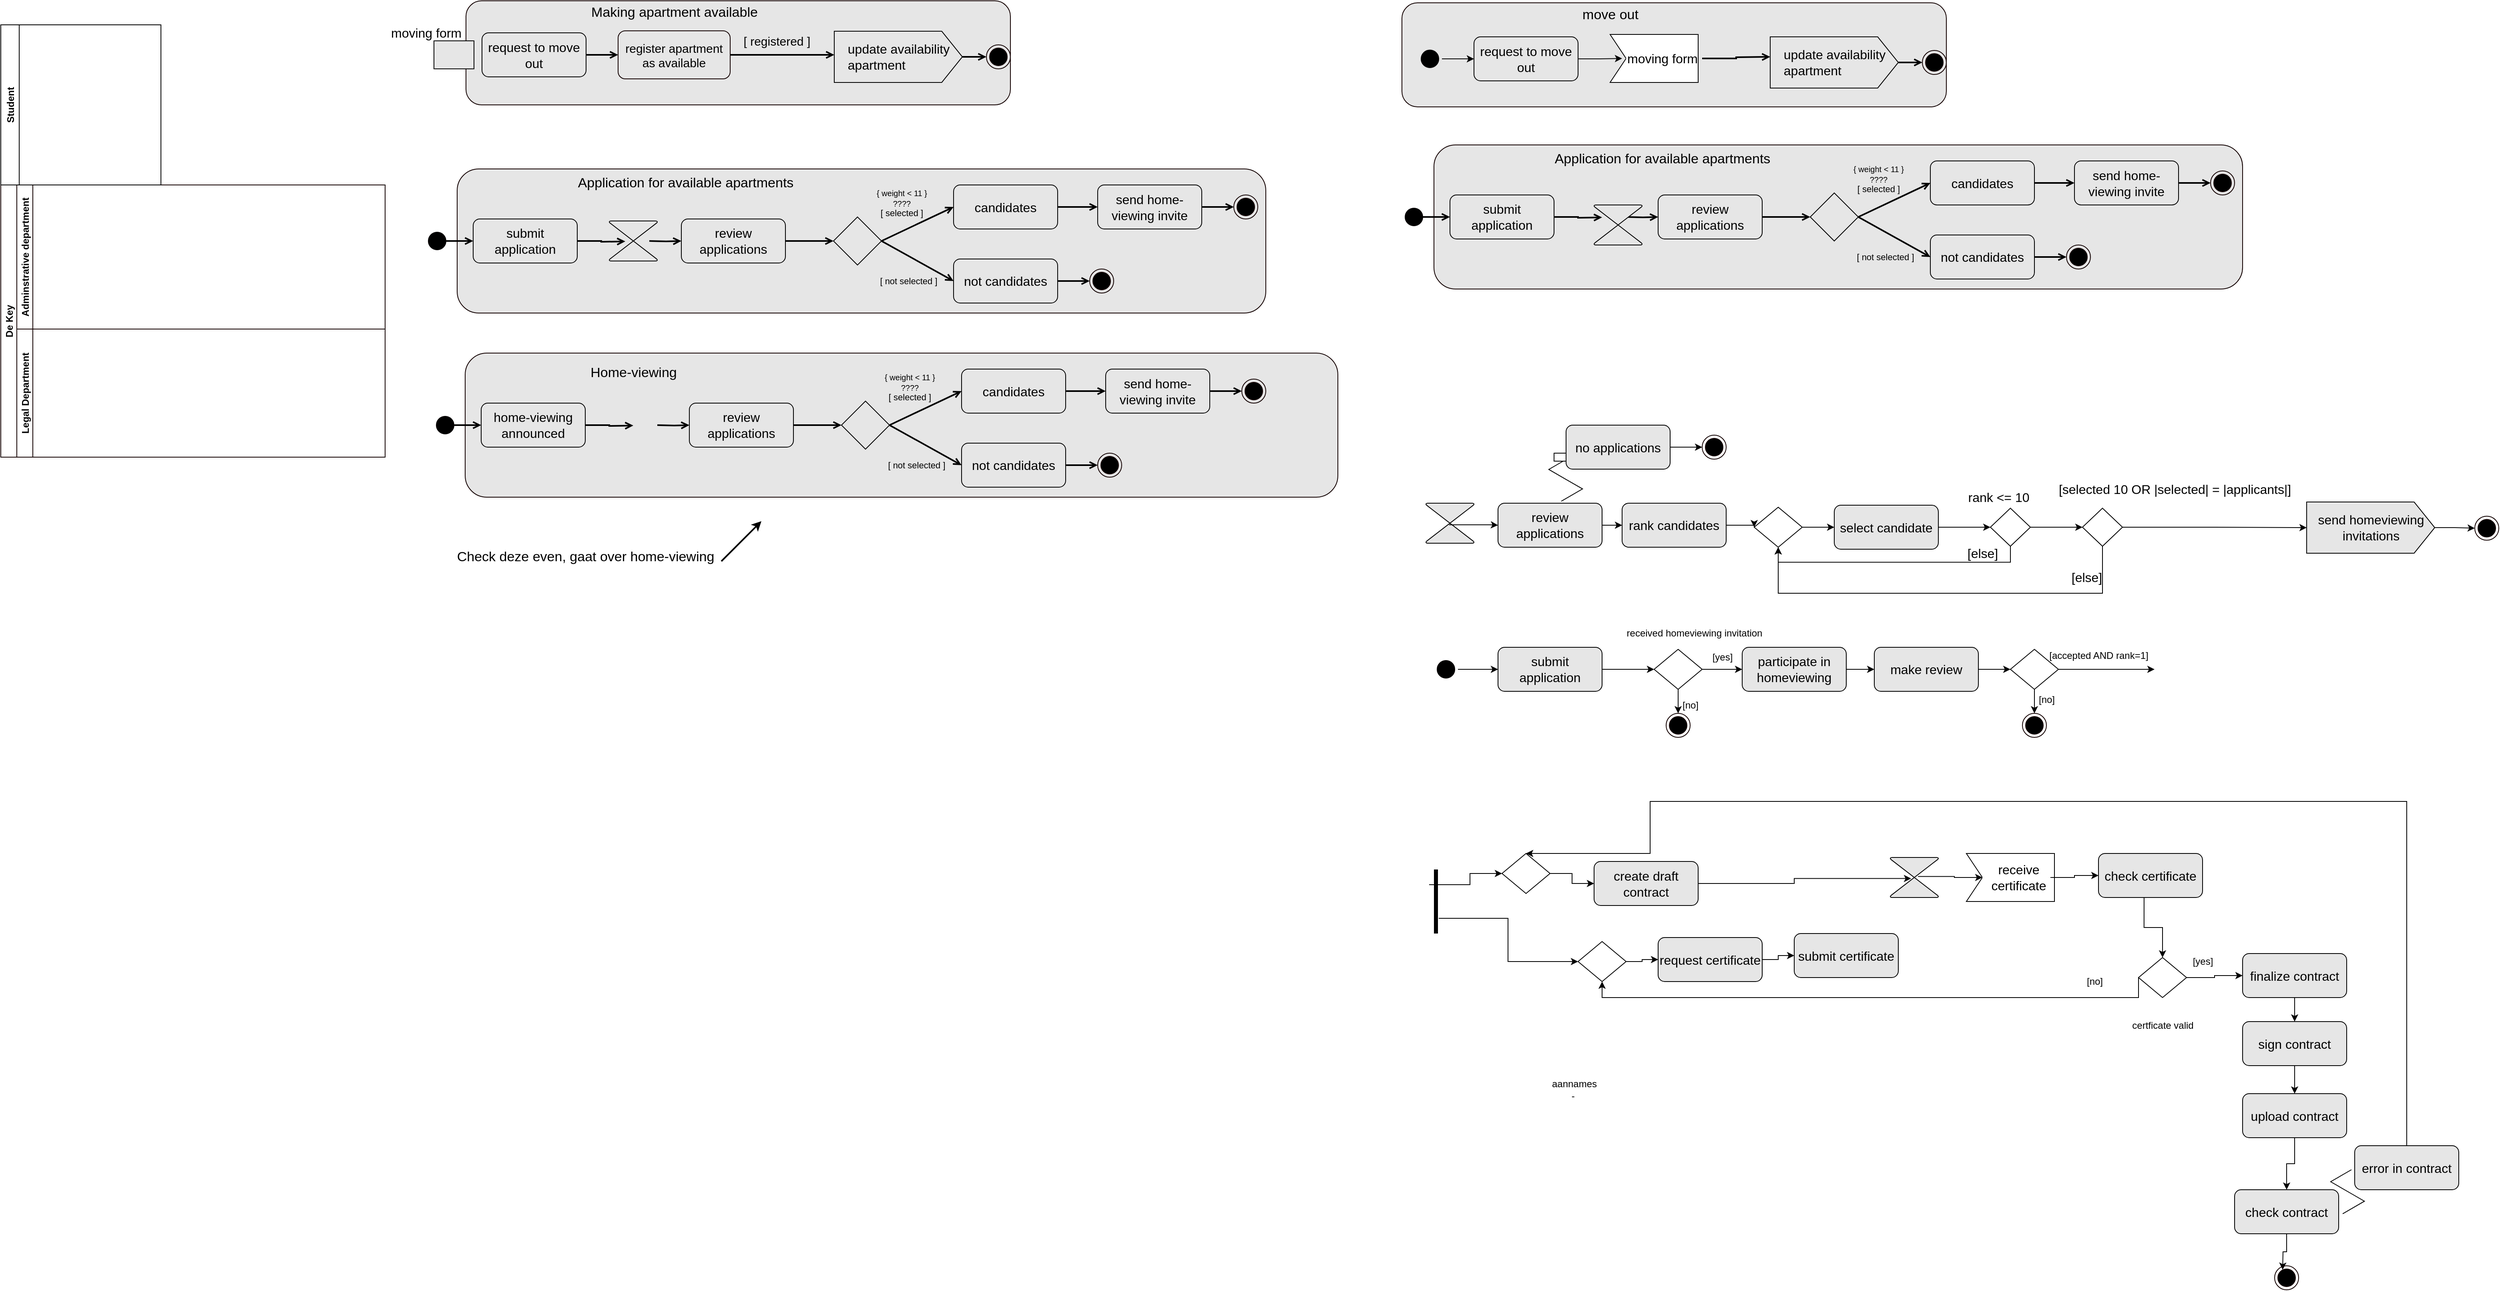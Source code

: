 <mxfile version="16.6.2" type="github">
  <diagram id="2KmrYP-xQT_wF9Lwto3m" name="Page-1">
    <mxGraphModel dx="1548" dy="1253" grid="1" gridSize="10" guides="1" tooltips="1" connect="1" arrows="1" fold="1" page="1" pageScale="1" pageWidth="4681" pageHeight="3300" math="0" shadow="0">
      <root>
        <mxCell id="0" />
        <mxCell id="1" parent="0" />
        <mxCell id="f2Ed95oBEs6oWtpH4PC0-22" value="" style="rounded=1;whiteSpace=wrap;html=1;strokeColor=#120000;fillColor=#E6E6E6;gradientColor=none;labelBackgroundColor=#E6E6E6;" parent="1" vertex="1">
          <mxGeometry x="660" y="250" width="1010" height="180" as="geometry" />
        </mxCell>
        <mxCell id="f2Ed95oBEs6oWtpH4PC0-5" value="" style="rounded=1;whiteSpace=wrap;html=1;strokeColor=#120000;fillColor=#E6E6E6;gradientColor=none;labelBackgroundColor=#E6E6E6;" parent="1" vertex="1">
          <mxGeometry x="671" y="40" width="680" height="130" as="geometry" />
        </mxCell>
        <mxCell id="f2Ed95oBEs6oWtpH4PC0-46" style="edgeStyle=none;rounded=0;orthogonalLoop=1;jettySize=auto;html=1;entryX=0;entryY=0.5;entryDx=0;entryDy=0;fontSize=10;endArrow=open;endFill=0;strokeWidth=2;" parent="1" target="f2Ed95oBEs6oWtpH4PC0-24" edge="1">
          <mxGeometry relative="1" as="geometry">
            <mxPoint x="640" y="340" as="sourcePoint" />
          </mxGeometry>
        </mxCell>
        <mxCell id="HW9NstIydAIlGwlko2XY-2" value="" style="ellipse;html=1;shape=startState;fillColor=#000000;strokeColor=#030000;gradientColor=none;" parent="1" vertex="1">
          <mxGeometry x="620" y="325" width="30" height="30" as="geometry" />
        </mxCell>
        <mxCell id="HW9NstIydAIlGwlko2XY-4" value="" style="ellipse;html=1;shape=endState;fillColor=#000000;strokeColor=#120000;" parent="1" vertex="1">
          <mxGeometry x="1321" y="95" width="30" height="30" as="geometry" />
        </mxCell>
        <mxCell id="HW9NstIydAIlGwlko2XY-9" value="De Key" style="swimlane;childLayout=stackLayout;resizeParent=1;resizeParentMax=0;horizontal=0;startSize=20;horizontalStack=0;strokeColor=#120000;fillColor=none;gradientColor=none;" parent="1" vertex="1">
          <mxGeometry x="90" y="270" width="480" height="340" as="geometry" />
        </mxCell>
        <mxCell id="HW9NstIydAIlGwlko2XY-10" value="Adminstrative department" style="swimlane;startSize=20;horizontal=0;strokeColor=#120000;fillColor=none;gradientColor=none;" parent="HW9NstIydAIlGwlko2XY-9" vertex="1">
          <mxGeometry x="20" width="460" height="180" as="geometry">
            <mxRectangle x="20" width="460" height="20" as="alternateBounds" />
          </mxGeometry>
        </mxCell>
        <mxCell id="HW9NstIydAIlGwlko2XY-11" value="Legal Department" style="swimlane;startSize=20;horizontal=0;strokeColor=#120000;fillColor=none;gradientColor=none;" parent="HW9NstIydAIlGwlko2XY-9" vertex="1">
          <mxGeometry x="20" y="180" width="460" height="160" as="geometry" />
        </mxCell>
        <mxCell id="f2Ed95oBEs6oWtpH4PC0-2" value="Student" style="swimlane;horizontal=0;fontSize=12;" parent="1" vertex="1">
          <mxGeometry x="90" y="70" width="200" height="200" as="geometry" />
        </mxCell>
        <mxCell id="f2Ed95oBEs6oWtpH4PC0-17" style="edgeStyle=orthogonalEdgeStyle;rounded=0;orthogonalLoop=1;jettySize=auto;html=1;exitX=1;exitY=0.5;exitDx=0;exitDy=0;entryX=0;entryY=0.5;entryDx=0;entryDy=0;fontSize=16;endArrow=open;endFill=0;strokeWidth=2;" parent="1" source="f2Ed95oBEs6oWtpH4PC0-11" edge="1">
          <mxGeometry relative="1" as="geometry">
            <mxPoint x="1131" y="107.5" as="targetPoint" />
          </mxGeometry>
        </mxCell>
        <mxCell id="f2Ed95oBEs6oWtpH4PC0-11" value="&lt;font style=&quot;font-size: 15px&quot;&gt;register apartment &lt;br&gt;as available&lt;/font&gt;" style="rounded=1;whiteSpace=wrap;html=1;strokeColor=#120000;fillColor=none;gradientColor=none;" parent="1" vertex="1">
          <mxGeometry x="861" y="77.5" width="140" height="60" as="geometry" />
        </mxCell>
        <mxCell id="f2Ed95oBEs6oWtpH4PC0-12" value="Making apartment available" style="text;html=1;align=center;verticalAlign=middle;resizable=0;points=[];autosize=1;strokeColor=none;fillColor=none;fontSize=17;fontStyle=0" parent="1" vertex="1">
          <mxGeometry x="821" y="40" width="220" height="30" as="geometry" />
        </mxCell>
        <mxCell id="f2Ed95oBEs6oWtpH4PC0-14" value="" style="rounded=0;whiteSpace=wrap;html=1;labelBackgroundColor=#E6E6E6;fontSize=16;fillColor=#E6E6E6;" parent="1" vertex="1">
          <mxGeometry x="631" y="90" width="50" height="35" as="geometry" />
        </mxCell>
        <mxCell id="f2Ed95oBEs6oWtpH4PC0-16" style="edgeStyle=orthogonalEdgeStyle;rounded=0;orthogonalLoop=1;jettySize=auto;html=1;exitX=1;exitY=0.5;exitDx=0;exitDy=0;fontSize=16;strokeWidth=2;endArrow=open;endFill=0;entryX=0;entryY=0.5;entryDx=0;entryDy=0;" parent="1" source="f2Ed95oBEs6oWtpH4PC0-15" target="f2Ed95oBEs6oWtpH4PC0-11" edge="1">
          <mxGeometry relative="1" as="geometry">
            <mxPoint x="806" y="180" as="targetPoint" />
          </mxGeometry>
        </mxCell>
        <mxCell id="f2Ed95oBEs6oWtpH4PC0-15" value="&lt;meta charset=&quot;utf-8&quot;&gt;&lt;span style=&quot;color: rgb(0, 0, 0); font-family: helvetica; font-size: 16px; font-style: normal; font-weight: 400; letter-spacing: normal; text-align: center; text-indent: 0px; text-transform: none; word-spacing: 0px; display: inline; float: none;&quot;&gt;request to move out&lt;/span&gt;" style="rounded=1;whiteSpace=wrap;html=1;labelBackgroundColor=none;fontSize=16;fillColor=#E6E6E6;" parent="1" vertex="1">
          <mxGeometry x="691" y="80" width="130" height="55" as="geometry" />
        </mxCell>
        <mxCell id="f2Ed95oBEs6oWtpH4PC0-19" style="edgeStyle=orthogonalEdgeStyle;rounded=0;orthogonalLoop=1;jettySize=auto;html=1;exitX=1;exitY=0.5;exitDx=0;exitDy=0;exitPerimeter=0;entryX=0;entryY=0.5;entryDx=0;entryDy=0;fontSize=16;endArrow=open;endFill=0;strokeWidth=2;" parent="1" source="f2Ed95oBEs6oWtpH4PC0-18" target="HW9NstIydAIlGwlko2XY-4" edge="1">
          <mxGeometry relative="1" as="geometry" />
        </mxCell>
        <mxCell id="f2Ed95oBEs6oWtpH4PC0-18" value="&lt;span&gt;update availability&lt;br&gt;&lt;div style=&quot;text-align: left&quot;&gt;&lt;span&gt;apartment&lt;/span&gt;&lt;/div&gt;&lt;/span&gt;" style="html=1;shadow=0;dashed=0;align=center;verticalAlign=middle;shape=mxgraph.arrows2.arrow;dy=0;dx=25.76;notch=0;labelBackgroundColor=none;fontSize=16;fillColor=#E6E6E6;" parent="1" vertex="1">
          <mxGeometry x="1131" y="78" width="160" height="64" as="geometry" />
        </mxCell>
        <mxCell id="f2Ed95oBEs6oWtpH4PC0-20" value="moving form" style="text;html=1;align=center;verticalAlign=middle;resizable=0;points=[];autosize=1;strokeColor=none;fillColor=none;fontSize=16;" parent="1" vertex="1">
          <mxGeometry x="571" y="70" width="100" height="20" as="geometry" />
        </mxCell>
        <mxCell id="f2Ed95oBEs6oWtpH4PC0-21" value="[ registered ]&amp;nbsp;" style="text;html=1;align=center;verticalAlign=middle;resizable=0;points=[];autosize=1;strokeColor=none;fillColor=none;fontSize=15;" parent="1" vertex="1">
          <mxGeometry x="1011" y="80" width="100" height="20" as="geometry" />
        </mxCell>
        <mxCell id="f2Ed95oBEs6oWtpH4PC0-26" style="edgeStyle=orthogonalEdgeStyle;rounded=0;orthogonalLoop=1;jettySize=auto;html=1;exitX=1;exitY=0.5;exitDx=0;exitDy=0;fontSize=15;endArrow=open;endFill=0;strokeWidth=2;" parent="1" source="f2Ed95oBEs6oWtpH4PC0-24" edge="1">
          <mxGeometry relative="1" as="geometry">
            <mxPoint x="870" y="340.5" as="targetPoint" />
          </mxGeometry>
        </mxCell>
        <mxCell id="f2Ed95oBEs6oWtpH4PC0-24" value="&lt;span style=&quot;color: rgb(0 , 0 , 0) ; font-family: &amp;#34;helvetica&amp;#34; ; font-size: 16px ; font-style: normal ; font-weight: 400 ; letter-spacing: normal ; text-align: center ; text-indent: 0px ; text-transform: none ; word-spacing: 0px ; display: inline ; float: none&quot;&gt;submit application&lt;/span&gt;" style="rounded=1;whiteSpace=wrap;html=1;labelBackgroundColor=none;fontSize=16;fillColor=#E6E6E6;" parent="1" vertex="1">
          <mxGeometry x="680" y="312.5" width="130" height="55" as="geometry" />
        </mxCell>
        <mxCell id="f2Ed95oBEs6oWtpH4PC0-28" style="edgeStyle=orthogonalEdgeStyle;rounded=0;orthogonalLoop=1;jettySize=auto;html=1;fontSize=15;endArrow=open;endFill=0;strokeWidth=2;entryX=0;entryY=0.5;entryDx=0;entryDy=0;" parent="1" target="f2Ed95oBEs6oWtpH4PC0-27" edge="1">
          <mxGeometry relative="1" as="geometry">
            <mxPoint x="900" y="340" as="sourcePoint" />
            <mxPoint x="940" y="335" as="targetPoint" />
            <Array as="points" />
          </mxGeometry>
        </mxCell>
        <mxCell id="f2Ed95oBEs6oWtpH4PC0-25" value="" style="verticalLabelPosition=bottom;verticalAlign=top;html=1;shape=mxgraph.flowchart.collate;labelBackgroundColor=none;fontSize=15;fillColor=#E6E6E6;" parent="1" vertex="1">
          <mxGeometry x="850" y="315" width="60" height="50" as="geometry" />
        </mxCell>
        <mxCell id="f2Ed95oBEs6oWtpH4PC0-31" style="rounded=0;orthogonalLoop=1;jettySize=auto;html=1;exitX=1;exitY=0.5;exitDx=0;exitDy=0;entryX=0;entryY=0.5;entryDx=0;entryDy=0;fontSize=15;endArrow=open;endFill=0;strokeWidth=2;" parent="1" source="f2Ed95oBEs6oWtpH4PC0-36" target="f2Ed95oBEs6oWtpH4PC0-29" edge="1">
          <mxGeometry relative="1" as="geometry" />
        </mxCell>
        <mxCell id="f2Ed95oBEs6oWtpH4PC0-32" style="edgeStyle=none;rounded=0;orthogonalLoop=1;jettySize=auto;html=1;exitX=1;exitY=0.5;exitDx=0;exitDy=0;entryX=0;entryY=0.5;entryDx=0;entryDy=0;fontSize=15;endArrow=open;endFill=0;strokeWidth=2;" parent="1" source="f2Ed95oBEs6oWtpH4PC0-36" target="f2Ed95oBEs6oWtpH4PC0-30" edge="1">
          <mxGeometry relative="1" as="geometry" />
        </mxCell>
        <mxCell id="f2Ed95oBEs6oWtpH4PC0-40" style="edgeStyle=none;rounded=0;orthogonalLoop=1;jettySize=auto;html=1;exitX=1;exitY=0.5;exitDx=0;exitDy=0;entryX=0;entryY=0.5;entryDx=0;entryDy=0;fontSize=11;endArrow=open;endFill=0;strokeWidth=2;" parent="1" source="f2Ed95oBEs6oWtpH4PC0-27" target="f2Ed95oBEs6oWtpH4PC0-36" edge="1">
          <mxGeometry relative="1" as="geometry" />
        </mxCell>
        <mxCell id="f2Ed95oBEs6oWtpH4PC0-27" value="&lt;span style=&quot;color: rgb(0 , 0 , 0) ; font-family: &amp;#34;helvetica&amp;#34; ; font-size: 16px ; font-style: normal ; font-weight: 400 ; letter-spacing: normal ; text-align: center ; text-indent: 0px ; text-transform: none ; word-spacing: 0px ; display: inline ; float: none&quot;&gt;review applications&lt;/span&gt;" style="rounded=1;whiteSpace=wrap;html=1;labelBackgroundColor=none;fontSize=16;fillColor=#E6E6E6;" parent="1" vertex="1">
          <mxGeometry x="940" y="312.5" width="130" height="55" as="geometry" />
        </mxCell>
        <mxCell id="f2Ed95oBEs6oWtpH4PC0-44" style="edgeStyle=none;rounded=0;orthogonalLoop=1;jettySize=auto;html=1;exitX=1;exitY=0.5;exitDx=0;exitDy=0;entryX=0;entryY=0.5;entryDx=0;entryDy=0;fontSize=10;endArrow=open;endFill=0;strokeWidth=2;" parent="1" source="f2Ed95oBEs6oWtpH4PC0-29" target="f2Ed95oBEs6oWtpH4PC0-41" edge="1">
          <mxGeometry relative="1" as="geometry" />
        </mxCell>
        <mxCell id="f2Ed95oBEs6oWtpH4PC0-29" value="&lt;span style=&quot;color: rgb(0 , 0 , 0) ; font-family: &amp;#34;helvetica&amp;#34; ; font-size: 16px ; font-style: normal ; font-weight: 400 ; letter-spacing: normal ; text-align: center ; text-indent: 0px ; text-transform: none ; word-spacing: 0px ; display: inline ; float: none&quot;&gt;candidates&lt;/span&gt;" style="rounded=1;whiteSpace=wrap;html=1;labelBackgroundColor=none;fontSize=16;fillColor=#E6E6E6;" parent="1" vertex="1">
          <mxGeometry x="1280" y="270" width="130" height="55" as="geometry" />
        </mxCell>
        <mxCell id="f2Ed95oBEs6oWtpH4PC0-53" style="edgeStyle=none;rounded=0;orthogonalLoop=1;jettySize=auto;html=1;exitX=1;exitY=0.5;exitDx=0;exitDy=0;entryX=0;entryY=0.5;entryDx=0;entryDy=0;fontSize=17;endArrow=open;endFill=0;strokeWidth=2;" parent="1" source="f2Ed95oBEs6oWtpH4PC0-30" target="f2Ed95oBEs6oWtpH4PC0-49" edge="1">
          <mxGeometry relative="1" as="geometry" />
        </mxCell>
        <mxCell id="f2Ed95oBEs6oWtpH4PC0-30" value="&lt;span style=&quot;color: rgb(0 , 0 , 0) ; font-family: &amp;#34;helvetica&amp;#34; ; font-size: 16px ; font-style: normal ; font-weight: 400 ; letter-spacing: normal ; text-align: center ; text-indent: 0px ; text-transform: none ; word-spacing: 0px ; display: inline ; float: none&quot;&gt;not candidates&lt;/span&gt;" style="rounded=1;whiteSpace=wrap;html=1;labelBackgroundColor=none;fontSize=16;fillColor=#E6E6E6;" parent="1" vertex="1">
          <mxGeometry x="1280" y="362.5" width="130" height="55" as="geometry" />
        </mxCell>
        <mxCell id="f2Ed95oBEs6oWtpH4PC0-33" value="[ not selected&amp;nbsp;]&amp;nbsp;" style="text;html=1;align=center;verticalAlign=middle;resizable=0;points=[];autosize=1;strokeColor=none;fillColor=none;fontSize=11;" parent="1" vertex="1">
          <mxGeometry x="1180" y="380" width="90" height="20" as="geometry" />
        </mxCell>
        <mxCell id="f2Ed95oBEs6oWtpH4PC0-34" value="[ selected ]" style="text;html=1;align=center;verticalAlign=middle;resizable=0;points=[];autosize=1;strokeColor=none;fillColor=none;fontSize=11;" parent="1" vertex="1">
          <mxGeometry x="1180" y="295" width="70" height="20" as="geometry" />
        </mxCell>
        <mxCell id="f2Ed95oBEs6oWtpH4PC0-36" value="" style="rhombus;whiteSpace=wrap;html=1;labelBackgroundColor=none;fontSize=11;fillColor=#E6E6E6;" parent="1" vertex="1">
          <mxGeometry x="1130" y="310" width="60" height="60" as="geometry" />
        </mxCell>
        <mxCell id="f2Ed95oBEs6oWtpH4PC0-45" style="edgeStyle=none;rounded=0;orthogonalLoop=1;jettySize=auto;html=1;exitX=1;exitY=0.5;exitDx=0;exitDy=0;fontSize=10;endArrow=open;endFill=0;strokeWidth=2;" parent="1" source="f2Ed95oBEs6oWtpH4PC0-41" target="f2Ed95oBEs6oWtpH4PC0-43" edge="1">
          <mxGeometry relative="1" as="geometry" />
        </mxCell>
        <mxCell id="f2Ed95oBEs6oWtpH4PC0-41" value="&lt;span style=&quot;color: rgb(0 , 0 , 0) ; font-family: &amp;#34;helvetica&amp;#34; ; font-size: 16px ; font-style: normal ; font-weight: 400 ; letter-spacing: normal ; text-align: center ; text-indent: 0px ; text-transform: none ; word-spacing: 0px ; display: inline ; float: none&quot;&gt;send home-viewing invite&lt;/span&gt;" style="rounded=1;whiteSpace=wrap;html=1;labelBackgroundColor=none;fontSize=16;fillColor=#E6E6E6;" parent="1" vertex="1">
          <mxGeometry x="1460" y="270" width="130" height="55" as="geometry" />
        </mxCell>
        <mxCell id="f2Ed95oBEs6oWtpH4PC0-42" value="{ weight &amp;lt; 11 }" style="text;html=1;align=center;verticalAlign=middle;resizable=0;points=[];autosize=1;strokeColor=none;fillColor=none;fontSize=10;" parent="1" vertex="1">
          <mxGeometry x="1175" y="270" width="80" height="20" as="geometry" />
        </mxCell>
        <mxCell id="f2Ed95oBEs6oWtpH4PC0-43" value="" style="ellipse;html=1;shape=endState;fillColor=#000000;strokeColor=#120000;" parent="1" vertex="1">
          <mxGeometry x="1630" y="282.5" width="30" height="30" as="geometry" />
        </mxCell>
        <mxCell id="f2Ed95oBEs6oWtpH4PC0-48" value="????" style="text;html=1;align=center;verticalAlign=middle;resizable=0;points=[];autosize=1;strokeColor=none;fillColor=none;fontSize=10;" parent="1" vertex="1">
          <mxGeometry x="1195" y="282.5" width="40" height="20" as="geometry" />
        </mxCell>
        <mxCell id="f2Ed95oBEs6oWtpH4PC0-49" value="" style="ellipse;html=1;shape=endState;fillColor=#000000;strokeColor=#120000;" parent="1" vertex="1">
          <mxGeometry x="1450" y="375" width="30" height="30" as="geometry" />
        </mxCell>
        <mxCell id="f2Ed95oBEs6oWtpH4PC0-50" value="Application for available apartments" style="text;html=1;align=center;verticalAlign=middle;resizable=0;points=[];autosize=1;strokeColor=none;fillColor=none;fontSize=17;" parent="1" vertex="1">
          <mxGeometry x="800" y="252.5" width="290" height="30" as="geometry" />
        </mxCell>
        <mxCell id="f2Ed95oBEs6oWtpH4PC0-54" value="" style="rounded=1;whiteSpace=wrap;html=1;strokeColor=#120000;fillColor=#E6E6E6;gradientColor=none;labelBackgroundColor=#E6E6E6;" parent="1" vertex="1">
          <mxGeometry x="670" y="480" width="1090" height="180" as="geometry" />
        </mxCell>
        <mxCell id="f2Ed95oBEs6oWtpH4PC0-55" style="edgeStyle=none;rounded=0;orthogonalLoop=1;jettySize=auto;html=1;entryX=0;entryY=0.5;entryDx=0;entryDy=0;fontSize=10;endArrow=open;endFill=0;strokeWidth=2;" parent="1" target="f2Ed95oBEs6oWtpH4PC0-58" edge="1">
          <mxGeometry relative="1" as="geometry">
            <mxPoint x="650" y="570" as="sourcePoint" />
          </mxGeometry>
        </mxCell>
        <mxCell id="f2Ed95oBEs6oWtpH4PC0-56" value="" style="ellipse;html=1;shape=startState;fillColor=#000000;strokeColor=#030000;gradientColor=none;" parent="1" vertex="1">
          <mxGeometry x="630" y="555" width="30" height="30" as="geometry" />
        </mxCell>
        <mxCell id="f2Ed95oBEs6oWtpH4PC0-57" style="edgeStyle=orthogonalEdgeStyle;rounded=0;orthogonalLoop=1;jettySize=auto;html=1;exitX=1;exitY=0.5;exitDx=0;exitDy=0;fontSize=15;endArrow=open;endFill=0;strokeWidth=2;" parent="1" source="f2Ed95oBEs6oWtpH4PC0-58" edge="1">
          <mxGeometry relative="1" as="geometry">
            <mxPoint x="880" y="570.5" as="targetPoint" />
          </mxGeometry>
        </mxCell>
        <mxCell id="f2Ed95oBEs6oWtpH4PC0-58" value="&lt;span style=&quot;color: rgb(0 , 0 , 0) ; font-family: &amp;#34;helvetica&amp;#34; ; font-size: 16px ; font-style: normal ; font-weight: 400 ; letter-spacing: normal ; text-align: center ; text-indent: 0px ; text-transform: none ; word-spacing: 0px ; display: inline ; float: none&quot;&gt;home-viewing&lt;br&gt;announced&lt;br&gt;&lt;/span&gt;" style="rounded=1;whiteSpace=wrap;html=1;labelBackgroundColor=none;fontSize=16;fillColor=#E6E6E6;" parent="1" vertex="1">
          <mxGeometry x="690" y="542.5" width="130" height="55" as="geometry" />
        </mxCell>
        <mxCell id="f2Ed95oBEs6oWtpH4PC0-59" style="edgeStyle=orthogonalEdgeStyle;rounded=0;orthogonalLoop=1;jettySize=auto;html=1;fontSize=15;endArrow=open;endFill=0;strokeWidth=2;entryX=0;entryY=0.5;entryDx=0;entryDy=0;" parent="1" target="f2Ed95oBEs6oWtpH4PC0-64" edge="1">
          <mxGeometry relative="1" as="geometry">
            <mxPoint x="910" y="570" as="sourcePoint" />
            <mxPoint x="950" y="565" as="targetPoint" />
            <Array as="points" />
          </mxGeometry>
        </mxCell>
        <mxCell id="f2Ed95oBEs6oWtpH4PC0-61" style="rounded=0;orthogonalLoop=1;jettySize=auto;html=1;exitX=1;exitY=0.5;exitDx=0;exitDy=0;entryX=0;entryY=0.5;entryDx=0;entryDy=0;fontSize=15;endArrow=open;endFill=0;strokeWidth=2;" parent="1" source="f2Ed95oBEs6oWtpH4PC0-71" target="f2Ed95oBEs6oWtpH4PC0-66" edge="1">
          <mxGeometry relative="1" as="geometry" />
        </mxCell>
        <mxCell id="f2Ed95oBEs6oWtpH4PC0-62" style="edgeStyle=none;rounded=0;orthogonalLoop=1;jettySize=auto;html=1;exitX=1;exitY=0.5;exitDx=0;exitDy=0;entryX=0;entryY=0.5;entryDx=0;entryDy=0;fontSize=15;endArrow=open;endFill=0;strokeWidth=2;" parent="1" source="f2Ed95oBEs6oWtpH4PC0-71" target="f2Ed95oBEs6oWtpH4PC0-68" edge="1">
          <mxGeometry relative="1" as="geometry" />
        </mxCell>
        <mxCell id="f2Ed95oBEs6oWtpH4PC0-63" style="edgeStyle=none;rounded=0;orthogonalLoop=1;jettySize=auto;html=1;exitX=1;exitY=0.5;exitDx=0;exitDy=0;entryX=0;entryY=0.5;entryDx=0;entryDy=0;fontSize=11;endArrow=open;endFill=0;strokeWidth=2;" parent="1" source="f2Ed95oBEs6oWtpH4PC0-64" target="f2Ed95oBEs6oWtpH4PC0-71" edge="1">
          <mxGeometry relative="1" as="geometry" />
        </mxCell>
        <mxCell id="f2Ed95oBEs6oWtpH4PC0-64" value="&lt;span style=&quot;color: rgb(0 , 0 , 0) ; font-family: &amp;#34;helvetica&amp;#34; ; font-size: 16px ; font-style: normal ; font-weight: 400 ; letter-spacing: normal ; text-align: center ; text-indent: 0px ; text-transform: none ; word-spacing: 0px ; display: inline ; float: none&quot;&gt;review applications&lt;/span&gt;" style="rounded=1;whiteSpace=wrap;html=1;labelBackgroundColor=none;fontSize=16;fillColor=#E6E6E6;" parent="1" vertex="1">
          <mxGeometry x="950" y="542.5" width="130" height="55" as="geometry" />
        </mxCell>
        <mxCell id="f2Ed95oBEs6oWtpH4PC0-65" style="edgeStyle=none;rounded=0;orthogonalLoop=1;jettySize=auto;html=1;exitX=1;exitY=0.5;exitDx=0;exitDy=0;entryX=0;entryY=0.5;entryDx=0;entryDy=0;fontSize=10;endArrow=open;endFill=0;strokeWidth=2;" parent="1" source="f2Ed95oBEs6oWtpH4PC0-66" target="f2Ed95oBEs6oWtpH4PC0-73" edge="1">
          <mxGeometry relative="1" as="geometry" />
        </mxCell>
        <mxCell id="f2Ed95oBEs6oWtpH4PC0-66" value="&lt;span style=&quot;color: rgb(0 , 0 , 0) ; font-family: &amp;#34;helvetica&amp;#34; ; font-size: 16px ; font-style: normal ; font-weight: 400 ; letter-spacing: normal ; text-align: center ; text-indent: 0px ; text-transform: none ; word-spacing: 0px ; display: inline ; float: none&quot;&gt;candidates&lt;/span&gt;" style="rounded=1;whiteSpace=wrap;html=1;labelBackgroundColor=none;fontSize=16;fillColor=#E6E6E6;" parent="1" vertex="1">
          <mxGeometry x="1290" y="500" width="130" height="55" as="geometry" />
        </mxCell>
        <mxCell id="f2Ed95oBEs6oWtpH4PC0-67" style="edgeStyle=none;rounded=0;orthogonalLoop=1;jettySize=auto;html=1;exitX=1;exitY=0.5;exitDx=0;exitDy=0;entryX=0;entryY=0.5;entryDx=0;entryDy=0;fontSize=17;endArrow=open;endFill=0;strokeWidth=2;" parent="1" source="f2Ed95oBEs6oWtpH4PC0-68" target="f2Ed95oBEs6oWtpH4PC0-77" edge="1">
          <mxGeometry relative="1" as="geometry" />
        </mxCell>
        <mxCell id="f2Ed95oBEs6oWtpH4PC0-68" value="&lt;span style=&quot;color: rgb(0 , 0 , 0) ; font-family: &amp;#34;helvetica&amp;#34; ; font-size: 16px ; font-style: normal ; font-weight: 400 ; letter-spacing: normal ; text-align: center ; text-indent: 0px ; text-transform: none ; word-spacing: 0px ; display: inline ; float: none&quot;&gt;not candidates&lt;/span&gt;" style="rounded=1;whiteSpace=wrap;html=1;labelBackgroundColor=none;fontSize=16;fillColor=#E6E6E6;" parent="1" vertex="1">
          <mxGeometry x="1290" y="592.5" width="130" height="55" as="geometry" />
        </mxCell>
        <mxCell id="f2Ed95oBEs6oWtpH4PC0-69" value="[ not selected&amp;nbsp;]&amp;nbsp;" style="text;html=1;align=center;verticalAlign=middle;resizable=0;points=[];autosize=1;strokeColor=none;fillColor=none;fontSize=11;" parent="1" vertex="1">
          <mxGeometry x="1190" y="610" width="90" height="20" as="geometry" />
        </mxCell>
        <mxCell id="f2Ed95oBEs6oWtpH4PC0-70" value="[ selected ]" style="text;html=1;align=center;verticalAlign=middle;resizable=0;points=[];autosize=1;strokeColor=none;fillColor=none;fontSize=11;" parent="1" vertex="1">
          <mxGeometry x="1190" y="525" width="70" height="20" as="geometry" />
        </mxCell>
        <mxCell id="f2Ed95oBEs6oWtpH4PC0-71" value="" style="rhombus;whiteSpace=wrap;html=1;labelBackgroundColor=none;fontSize=11;fillColor=#E6E6E6;" parent="1" vertex="1">
          <mxGeometry x="1140" y="540" width="60" height="60" as="geometry" />
        </mxCell>
        <mxCell id="f2Ed95oBEs6oWtpH4PC0-72" style="edgeStyle=none;rounded=0;orthogonalLoop=1;jettySize=auto;html=1;exitX=1;exitY=0.5;exitDx=0;exitDy=0;fontSize=10;endArrow=open;endFill=0;strokeWidth=2;" parent="1" source="f2Ed95oBEs6oWtpH4PC0-73" target="f2Ed95oBEs6oWtpH4PC0-75" edge="1">
          <mxGeometry relative="1" as="geometry" />
        </mxCell>
        <mxCell id="f2Ed95oBEs6oWtpH4PC0-73" value="&lt;span style=&quot;color: rgb(0 , 0 , 0) ; font-family: &amp;#34;helvetica&amp;#34; ; font-size: 16px ; font-style: normal ; font-weight: 400 ; letter-spacing: normal ; text-align: center ; text-indent: 0px ; text-transform: none ; word-spacing: 0px ; display: inline ; float: none&quot;&gt;send home-viewing invite&lt;/span&gt;" style="rounded=1;whiteSpace=wrap;html=1;labelBackgroundColor=none;fontSize=16;fillColor=#E6E6E6;" parent="1" vertex="1">
          <mxGeometry x="1470" y="500" width="130" height="55" as="geometry" />
        </mxCell>
        <mxCell id="f2Ed95oBEs6oWtpH4PC0-74" value="{ weight &amp;lt; 11 }" style="text;html=1;align=center;verticalAlign=middle;resizable=0;points=[];autosize=1;strokeColor=none;fillColor=none;fontSize=10;" parent="1" vertex="1">
          <mxGeometry x="1185" y="500" width="80" height="20" as="geometry" />
        </mxCell>
        <mxCell id="f2Ed95oBEs6oWtpH4PC0-75" value="" style="ellipse;html=1;shape=endState;fillColor=#000000;strokeColor=#120000;" parent="1" vertex="1">
          <mxGeometry x="1640" y="512.5" width="30" height="30" as="geometry" />
        </mxCell>
        <mxCell id="f2Ed95oBEs6oWtpH4PC0-76" value="????" style="text;html=1;align=center;verticalAlign=middle;resizable=0;points=[];autosize=1;strokeColor=none;fillColor=none;fontSize=10;" parent="1" vertex="1">
          <mxGeometry x="1205" y="512.5" width="40" height="20" as="geometry" />
        </mxCell>
        <mxCell id="f2Ed95oBEs6oWtpH4PC0-77" value="" style="ellipse;html=1;shape=endState;fillColor=#000000;strokeColor=#120000;" parent="1" vertex="1">
          <mxGeometry x="1460" y="605" width="30" height="30" as="geometry" />
        </mxCell>
        <mxCell id="f2Ed95oBEs6oWtpH4PC0-78" value="Home-viewing" style="text;html=1;align=center;verticalAlign=middle;resizable=0;points=[];autosize=1;strokeColor=none;fillColor=none;fontSize=17;" parent="1" vertex="1">
          <mxGeometry x="820" y="490" width="120" height="30" as="geometry" />
        </mxCell>
        <mxCell id="f2Ed95oBEs6oWtpH4PC0-79" value="Check deze even, gaat over home-viewing" style="text;html=1;align=center;verticalAlign=middle;resizable=0;points=[];autosize=1;strokeColor=none;fillColor=none;fontSize=17;" parent="1" vertex="1">
          <mxGeometry x="650" y="720" width="340" height="30" as="geometry" />
        </mxCell>
        <mxCell id="f2Ed95oBEs6oWtpH4PC0-81" value="" style="endArrow=classic;html=1;rounded=0;fontSize=17;strokeWidth=2;" parent="1" edge="1">
          <mxGeometry width="50" height="50" relative="1" as="geometry">
            <mxPoint x="990" y="740" as="sourcePoint" />
            <mxPoint x="1040" y="690" as="targetPoint" />
          </mxGeometry>
        </mxCell>
        <mxCell id="qrxpWN2mRYEZMkT_1Vwn-4" value="" style="rounded=1;whiteSpace=wrap;html=1;strokeColor=#120000;fillColor=#E6E6E6;gradientColor=none;labelBackgroundColor=#E6E6E6;" parent="1" vertex="1">
          <mxGeometry x="1840" y="42.5" width="680" height="130" as="geometry" />
        </mxCell>
        <mxCell id="qrxpWN2mRYEZMkT_1Vwn-5" value="" style="ellipse;html=1;shape=endState;fillColor=#000000;strokeColor=#120000;" parent="1" vertex="1">
          <mxGeometry x="2490" y="102" width="30" height="30" as="geometry" />
        </mxCell>
        <mxCell id="qrxpWN2mRYEZMkT_1Vwn-6" style="edgeStyle=orthogonalEdgeStyle;rounded=0;orthogonalLoop=1;jettySize=auto;html=1;entryX=0;entryY=0.5;entryDx=0;entryDy=0;fontSize=16;endArrow=open;endFill=0;strokeWidth=2;" parent="1" source="qrxpWN2mRYEZMkT_1Vwn-31" edge="1">
          <mxGeometry relative="1" as="geometry">
            <mxPoint x="2300" y="110" as="targetPoint" />
            <mxPoint x="2250" y="110" as="sourcePoint" />
          </mxGeometry>
        </mxCell>
        <mxCell id="qrxpWN2mRYEZMkT_1Vwn-8" value="&lt;div&gt;move out&lt;/div&gt;" style="text;html=1;align=center;verticalAlign=middle;resizable=0;points=[];autosize=1;strokeColor=none;fillColor=none;fontSize=17;fontStyle=0" parent="1" vertex="1">
          <mxGeometry x="2060" y="42.5" width="80" height="30" as="geometry" />
        </mxCell>
        <mxCell id="qrxpWN2mRYEZMkT_1Vwn-12" style="edgeStyle=orthogonalEdgeStyle;rounded=0;orthogonalLoop=1;jettySize=auto;html=1;exitX=1;exitY=0.5;exitDx=0;exitDy=0;exitPerimeter=0;entryX=0;entryY=0.5;entryDx=0;entryDy=0;fontSize=16;endArrow=open;endFill=0;strokeWidth=2;" parent="1" source="qrxpWN2mRYEZMkT_1Vwn-13" target="qrxpWN2mRYEZMkT_1Vwn-5" edge="1">
          <mxGeometry relative="1" as="geometry" />
        </mxCell>
        <mxCell id="qrxpWN2mRYEZMkT_1Vwn-13" value="&lt;span&gt;update availability&lt;br&gt;&lt;div style=&quot;text-align: left&quot;&gt;&lt;span&gt;apartment&lt;/span&gt;&lt;/div&gt;&lt;/span&gt;" style="html=1;shadow=0;dashed=0;align=center;verticalAlign=middle;shape=mxgraph.arrows2.arrow;dy=0;dx=25.76;notch=0;labelBackgroundColor=none;fontSize=16;fillColor=#E6E6E6;" parent="1" vertex="1">
          <mxGeometry x="2300" y="85" width="160" height="64" as="geometry" />
        </mxCell>
        <mxCell id="qrxpWN2mRYEZMkT_1Vwn-26" style="edgeStyle=orthogonalEdgeStyle;rounded=0;orthogonalLoop=1;jettySize=auto;html=1;exitX=1;exitY=0.5;exitDx=0;exitDy=0;entryX=0;entryY=0.5;entryDx=0;entryDy=0;" parent="1" source="qrxpWN2mRYEZMkT_1Vwn-16" target="qrxpWN2mRYEZMkT_1Vwn-17" edge="1">
          <mxGeometry relative="1" as="geometry" />
        </mxCell>
        <mxCell id="qrxpWN2mRYEZMkT_1Vwn-16" value="" style="ellipse;html=1;shape=startState;fillColor=#000000;strokeColor=#030000;gradientColor=none;" parent="1" vertex="1">
          <mxGeometry x="1860" y="97.5" width="30" height="30" as="geometry" />
        </mxCell>
        <mxCell id="qrxpWN2mRYEZMkT_1Vwn-32" style="edgeStyle=orthogonalEdgeStyle;rounded=0;orthogonalLoop=1;jettySize=auto;html=1;exitX=1;exitY=0.5;exitDx=0;exitDy=0;fontSize=16;" parent="1" source="qrxpWN2mRYEZMkT_1Vwn-17" target="qrxpWN2mRYEZMkT_1Vwn-31" edge="1">
          <mxGeometry relative="1" as="geometry" />
        </mxCell>
        <mxCell id="qrxpWN2mRYEZMkT_1Vwn-17" value="&lt;meta charset=&quot;utf-8&quot;&gt;&lt;span style=&quot;color: rgb(0, 0, 0); font-family: helvetica; font-size: 16px; font-style: normal; font-weight: 400; letter-spacing: normal; text-align: center; text-indent: 0px; text-transform: none; word-spacing: 0px; display: inline; float: none;&quot;&gt;request to move out&lt;/span&gt;" style="rounded=1;whiteSpace=wrap;html=1;labelBackgroundColor=none;fontSize=16;fillColor=#E6E6E6;" parent="1" vertex="1">
          <mxGeometry x="1930" y="85" width="130" height="55" as="geometry" />
        </mxCell>
        <mxCell id="qrxpWN2mRYEZMkT_1Vwn-30" value="" style="group;fontSize=17;" parent="1" connectable="0" vertex="1">
          <mxGeometry x="2100" y="82" width="115" height="60" as="geometry" />
        </mxCell>
        <mxCell id="qrxpWN2mRYEZMkT_1Vwn-28" value="" style="shape=step;perimeter=stepPerimeter;whiteSpace=wrap;html=1;fixedSize=1;" parent="qrxpWN2mRYEZMkT_1Vwn-30" vertex="1">
          <mxGeometry width="110" height="60" as="geometry" />
        </mxCell>
        <mxCell id="qrxpWN2mRYEZMkT_1Vwn-27" value="" style="rounded=0;whiteSpace=wrap;html=1;strokeColor=default;verticalLabelPosition=bottom;verticalAlign=top;html=1;shape=mxgraph.basic.rect;fillColor=#ffffff;fillColor2=none;strokeColor=#000000;strokeWidth=1;size=20;indent=5;left=0;" parent="qrxpWN2mRYEZMkT_1Vwn-30" vertex="1">
          <mxGeometry x="20" width="90" height="60" as="geometry" />
        </mxCell>
        <mxCell id="qrxpWN2mRYEZMkT_1Vwn-31" value="moving form" style="text;html=1;align=center;verticalAlign=middle;resizable=0;points=[];autosize=1;strokeColor=none;fillColor=none;fontSize=16;" parent="qrxpWN2mRYEZMkT_1Vwn-30" vertex="1">
          <mxGeometry x="15" y="20" width="100" height="20" as="geometry" />
        </mxCell>
        <mxCell id="qrxpWN2mRYEZMkT_1Vwn-33" value="" style="rounded=1;whiteSpace=wrap;html=1;strokeColor=#120000;fillColor=#E6E6E6;gradientColor=none;labelBackgroundColor=#E6E6E6;" parent="1" vertex="1">
          <mxGeometry x="1880" y="220" width="1010" height="180" as="geometry" />
        </mxCell>
        <mxCell id="qrxpWN2mRYEZMkT_1Vwn-34" style="edgeStyle=none;rounded=0;orthogonalLoop=1;jettySize=auto;html=1;entryX=0;entryY=0.5;entryDx=0;entryDy=0;fontSize=10;endArrow=open;endFill=0;strokeWidth=2;" parent="1" target="qrxpWN2mRYEZMkT_1Vwn-37" edge="1">
          <mxGeometry relative="1" as="geometry">
            <mxPoint x="1860" y="310" as="sourcePoint" />
          </mxGeometry>
        </mxCell>
        <mxCell id="qrxpWN2mRYEZMkT_1Vwn-35" value="" style="ellipse;html=1;shape=startState;fillColor=#000000;strokeColor=#030000;gradientColor=none;" parent="1" vertex="1">
          <mxGeometry x="1840" y="295" width="30" height="30" as="geometry" />
        </mxCell>
        <mxCell id="qrxpWN2mRYEZMkT_1Vwn-36" style="edgeStyle=orthogonalEdgeStyle;rounded=0;orthogonalLoop=1;jettySize=auto;html=1;exitX=1;exitY=0.5;exitDx=0;exitDy=0;fontSize=15;endArrow=open;endFill=0;strokeWidth=2;" parent="1" source="qrxpWN2mRYEZMkT_1Vwn-37" edge="1">
          <mxGeometry relative="1" as="geometry">
            <mxPoint x="2090" y="310.5" as="targetPoint" />
          </mxGeometry>
        </mxCell>
        <mxCell id="qrxpWN2mRYEZMkT_1Vwn-37" value="&lt;span style=&quot;color: rgb(0 , 0 , 0) ; font-family: &amp;#34;helvetica&amp;#34; ; font-size: 16px ; font-style: normal ; font-weight: 400 ; letter-spacing: normal ; text-align: center ; text-indent: 0px ; text-transform: none ; word-spacing: 0px ; display: inline ; float: none&quot;&gt;submit application&lt;/span&gt;" style="rounded=1;whiteSpace=wrap;html=1;labelBackgroundColor=none;fontSize=16;fillColor=#E6E6E6;" parent="1" vertex="1">
          <mxGeometry x="1900" y="282.5" width="130" height="55" as="geometry" />
        </mxCell>
        <mxCell id="qrxpWN2mRYEZMkT_1Vwn-38" style="edgeStyle=orthogonalEdgeStyle;rounded=0;orthogonalLoop=1;jettySize=auto;html=1;fontSize=15;endArrow=open;endFill=0;strokeWidth=2;entryX=0;entryY=0.5;entryDx=0;entryDy=0;" parent="1" target="qrxpWN2mRYEZMkT_1Vwn-43" edge="1">
          <mxGeometry relative="1" as="geometry">
            <mxPoint x="2120" y="310" as="sourcePoint" />
            <mxPoint x="2160" y="305" as="targetPoint" />
            <Array as="points" />
          </mxGeometry>
        </mxCell>
        <mxCell id="qrxpWN2mRYEZMkT_1Vwn-39" value="" style="verticalLabelPosition=bottom;verticalAlign=top;html=1;shape=mxgraph.flowchart.collate;labelBackgroundColor=none;fontSize=15;fillColor=#E6E6E6;" parent="1" vertex="1">
          <mxGeometry x="1870" y="667.5" width="60" height="50" as="geometry" />
        </mxCell>
        <mxCell id="qrxpWN2mRYEZMkT_1Vwn-40" style="rounded=0;orthogonalLoop=1;jettySize=auto;html=1;exitX=1;exitY=0.5;exitDx=0;exitDy=0;entryX=0;entryY=0.5;entryDx=0;entryDy=0;fontSize=15;endArrow=open;endFill=0;strokeWidth=2;" parent="1" source="qrxpWN2mRYEZMkT_1Vwn-50" target="qrxpWN2mRYEZMkT_1Vwn-45" edge="1">
          <mxGeometry relative="1" as="geometry" />
        </mxCell>
        <mxCell id="qrxpWN2mRYEZMkT_1Vwn-41" style="edgeStyle=none;rounded=0;orthogonalLoop=1;jettySize=auto;html=1;exitX=1;exitY=0.5;exitDx=0;exitDy=0;entryX=0;entryY=0.5;entryDx=0;entryDy=0;fontSize=15;endArrow=open;endFill=0;strokeWidth=2;" parent="1" source="qrxpWN2mRYEZMkT_1Vwn-50" target="qrxpWN2mRYEZMkT_1Vwn-47" edge="1">
          <mxGeometry relative="1" as="geometry" />
        </mxCell>
        <mxCell id="qrxpWN2mRYEZMkT_1Vwn-42" style="edgeStyle=none;rounded=0;orthogonalLoop=1;jettySize=auto;html=1;exitX=1;exitY=0.5;exitDx=0;exitDy=0;entryX=0;entryY=0.5;entryDx=0;entryDy=0;fontSize=11;endArrow=open;endFill=0;strokeWidth=2;" parent="1" source="qrxpWN2mRYEZMkT_1Vwn-43" target="qrxpWN2mRYEZMkT_1Vwn-50" edge="1">
          <mxGeometry relative="1" as="geometry" />
        </mxCell>
        <mxCell id="qrxpWN2mRYEZMkT_1Vwn-43" value="&lt;span style=&quot;color: rgb(0 , 0 , 0) ; font-family: &amp;#34;helvetica&amp;#34; ; font-size: 16px ; font-style: normal ; font-weight: 400 ; letter-spacing: normal ; text-align: center ; text-indent: 0px ; text-transform: none ; word-spacing: 0px ; display: inline ; float: none&quot;&gt;review applications&lt;/span&gt;" style="rounded=1;whiteSpace=wrap;html=1;labelBackgroundColor=none;fontSize=16;fillColor=#E6E6E6;" parent="1" vertex="1">
          <mxGeometry x="2160" y="282.5" width="130" height="55" as="geometry" />
        </mxCell>
        <mxCell id="qrxpWN2mRYEZMkT_1Vwn-44" style="edgeStyle=none;rounded=0;orthogonalLoop=1;jettySize=auto;html=1;exitX=1;exitY=0.5;exitDx=0;exitDy=0;entryX=0;entryY=0.5;entryDx=0;entryDy=0;fontSize=10;endArrow=open;endFill=0;strokeWidth=2;" parent="1" source="qrxpWN2mRYEZMkT_1Vwn-45" target="qrxpWN2mRYEZMkT_1Vwn-52" edge="1">
          <mxGeometry relative="1" as="geometry" />
        </mxCell>
        <mxCell id="qrxpWN2mRYEZMkT_1Vwn-45" value="&lt;span style=&quot;color: rgb(0 , 0 , 0) ; font-family: &amp;#34;helvetica&amp;#34; ; font-size: 16px ; font-style: normal ; font-weight: 400 ; letter-spacing: normal ; text-align: center ; text-indent: 0px ; text-transform: none ; word-spacing: 0px ; display: inline ; float: none&quot;&gt;candidates&lt;/span&gt;" style="rounded=1;whiteSpace=wrap;html=1;labelBackgroundColor=none;fontSize=16;fillColor=#E6E6E6;" parent="1" vertex="1">
          <mxGeometry x="2500" y="240" width="130" height="55" as="geometry" />
        </mxCell>
        <mxCell id="qrxpWN2mRYEZMkT_1Vwn-46" style="edgeStyle=none;rounded=0;orthogonalLoop=1;jettySize=auto;html=1;exitX=1;exitY=0.5;exitDx=0;exitDy=0;entryX=0;entryY=0.5;entryDx=0;entryDy=0;fontSize=17;endArrow=open;endFill=0;strokeWidth=2;" parent="1" source="qrxpWN2mRYEZMkT_1Vwn-47" target="qrxpWN2mRYEZMkT_1Vwn-56" edge="1">
          <mxGeometry relative="1" as="geometry" />
        </mxCell>
        <mxCell id="qrxpWN2mRYEZMkT_1Vwn-47" value="&lt;span style=&quot;color: rgb(0 , 0 , 0) ; font-family: &amp;#34;helvetica&amp;#34; ; font-size: 16px ; font-style: normal ; font-weight: 400 ; letter-spacing: normal ; text-align: center ; text-indent: 0px ; text-transform: none ; word-spacing: 0px ; display: inline ; float: none&quot;&gt;not candidates&lt;/span&gt;" style="rounded=1;whiteSpace=wrap;html=1;labelBackgroundColor=none;fontSize=16;fillColor=#E6E6E6;" parent="1" vertex="1">
          <mxGeometry x="2500" y="332.5" width="130" height="55" as="geometry" />
        </mxCell>
        <mxCell id="qrxpWN2mRYEZMkT_1Vwn-48" value="[ not selected&amp;nbsp;]&amp;nbsp;" style="text;html=1;align=center;verticalAlign=middle;resizable=0;points=[];autosize=1;strokeColor=none;fillColor=none;fontSize=11;" parent="1" vertex="1">
          <mxGeometry x="2400" y="350" width="90" height="20" as="geometry" />
        </mxCell>
        <mxCell id="qrxpWN2mRYEZMkT_1Vwn-49" value="[ selected ]" style="text;html=1;align=center;verticalAlign=middle;resizable=0;points=[];autosize=1;strokeColor=none;fillColor=none;fontSize=11;" parent="1" vertex="1">
          <mxGeometry x="2400" y="265" width="70" height="20" as="geometry" />
        </mxCell>
        <mxCell id="qrxpWN2mRYEZMkT_1Vwn-50" value="" style="rhombus;whiteSpace=wrap;html=1;labelBackgroundColor=none;fontSize=11;fillColor=#E6E6E6;" parent="1" vertex="1">
          <mxGeometry x="2350" y="280" width="60" height="60" as="geometry" />
        </mxCell>
        <mxCell id="qrxpWN2mRYEZMkT_1Vwn-51" style="edgeStyle=none;rounded=0;orthogonalLoop=1;jettySize=auto;html=1;exitX=1;exitY=0.5;exitDx=0;exitDy=0;fontSize=10;endArrow=open;endFill=0;strokeWidth=2;" parent="1" source="qrxpWN2mRYEZMkT_1Vwn-52" target="qrxpWN2mRYEZMkT_1Vwn-54" edge="1">
          <mxGeometry relative="1" as="geometry" />
        </mxCell>
        <mxCell id="qrxpWN2mRYEZMkT_1Vwn-52" value="&lt;span style=&quot;color: rgb(0 , 0 , 0) ; font-family: &amp;#34;helvetica&amp;#34; ; font-size: 16px ; font-style: normal ; font-weight: 400 ; letter-spacing: normal ; text-align: center ; text-indent: 0px ; text-transform: none ; word-spacing: 0px ; display: inline ; float: none&quot;&gt;send home-viewing invite&lt;/span&gt;" style="rounded=1;whiteSpace=wrap;html=1;labelBackgroundColor=none;fontSize=16;fillColor=#E6E6E6;" parent="1" vertex="1">
          <mxGeometry x="2680" y="240" width="130" height="55" as="geometry" />
        </mxCell>
        <mxCell id="qrxpWN2mRYEZMkT_1Vwn-53" value="{ weight &amp;lt; 11 }" style="text;html=1;align=center;verticalAlign=middle;resizable=0;points=[];autosize=1;strokeColor=none;fillColor=none;fontSize=10;" parent="1" vertex="1">
          <mxGeometry x="2395" y="240" width="80" height="20" as="geometry" />
        </mxCell>
        <mxCell id="qrxpWN2mRYEZMkT_1Vwn-54" value="" style="ellipse;html=1;shape=endState;fillColor=#000000;strokeColor=#120000;" parent="1" vertex="1">
          <mxGeometry x="2850" y="252.5" width="30" height="30" as="geometry" />
        </mxCell>
        <mxCell id="qrxpWN2mRYEZMkT_1Vwn-55" value="????" style="text;html=1;align=center;verticalAlign=middle;resizable=0;points=[];autosize=1;strokeColor=none;fillColor=none;fontSize=10;" parent="1" vertex="1">
          <mxGeometry x="2415" y="252.5" width="40" height="20" as="geometry" />
        </mxCell>
        <mxCell id="qrxpWN2mRYEZMkT_1Vwn-56" value="" style="ellipse;html=1;shape=endState;fillColor=#000000;strokeColor=#120000;" parent="1" vertex="1">
          <mxGeometry x="2670" y="345" width="30" height="30" as="geometry" />
        </mxCell>
        <mxCell id="qrxpWN2mRYEZMkT_1Vwn-57" value="Application for available apartments" style="text;html=1;align=center;verticalAlign=middle;resizable=0;points=[];autosize=1;strokeColor=none;fillColor=none;fontSize=17;" parent="1" vertex="1">
          <mxGeometry x="2020" y="222.5" width="290" height="30" as="geometry" />
        </mxCell>
        <mxCell id="qrxpWN2mRYEZMkT_1Vwn-68" style="edgeStyle=orthogonalEdgeStyle;rounded=0;orthogonalLoop=1;jettySize=auto;html=1;exitX=0.5;exitY=1;exitDx=0;exitDy=0;entryX=0.5;entryY=1;entryDx=0;entryDy=0;fontSize=16;" parent="1" source="qrxpWN2mRYEZMkT_1Vwn-59" target="qrxpWN2mRYEZMkT_1Vwn-64" edge="1">
          <mxGeometry relative="1" as="geometry">
            <Array as="points">
              <mxPoint x="2715" y="780" />
              <mxPoint x="2310" y="780" />
            </Array>
          </mxGeometry>
        </mxCell>
        <mxCell id="qrxpWN2mRYEZMkT_1Vwn-71" style="edgeStyle=orthogonalEdgeStyle;rounded=0;orthogonalLoop=1;jettySize=auto;html=1;exitX=1;exitY=0.5;exitDx=0;exitDy=0;fontSize=16;" parent="1" source="qrxpWN2mRYEZMkT_1Vwn-59" target="qrxpWN2mRYEZMkT_1Vwn-72" edge="1">
          <mxGeometry relative="1" as="geometry">
            <mxPoint x="2780" y="695" as="targetPoint" />
          </mxGeometry>
        </mxCell>
        <mxCell id="qrxpWN2mRYEZMkT_1Vwn-59" value="" style="rhombus;whiteSpace=wrap;html=1;fontSize=16;strokeColor=default;" parent="1" vertex="1">
          <mxGeometry x="2690" y="673.75" width="50" height="47.5" as="geometry" />
        </mxCell>
        <mxCell id="qrxpWN2mRYEZMkT_1Vwn-62" style="edgeStyle=orthogonalEdgeStyle;rounded=0;orthogonalLoop=1;jettySize=auto;html=1;exitX=0.483;exitY=0.54;exitDx=0;exitDy=0;entryX=0;entryY=0.5;entryDx=0;entryDy=0;fontSize=16;exitPerimeter=0;" parent="1" source="qrxpWN2mRYEZMkT_1Vwn-39" target="qrxpWN2mRYEZMkT_1Vwn-60" edge="1">
          <mxGeometry relative="1" as="geometry" />
        </mxCell>
        <mxCell id="qrxpWN2mRYEZMkT_1Vwn-77" style="edgeStyle=orthogonalEdgeStyle;rounded=0;orthogonalLoop=1;jettySize=auto;html=1;exitX=1;exitY=0.5;exitDx=0;exitDy=0;entryX=0;entryY=0.5;entryDx=0;entryDy=0;fontSize=16;" parent="1" source="qrxpWN2mRYEZMkT_1Vwn-60" target="qrxpWN2mRYEZMkT_1Vwn-75" edge="1">
          <mxGeometry relative="1" as="geometry" />
        </mxCell>
        <mxCell id="qrxpWN2mRYEZMkT_1Vwn-60" value="&lt;span style=&quot;color: rgb(0 , 0 , 0) ; font-family: &amp;#34;helvetica&amp;#34; ; font-size: 16px ; font-style: normal ; font-weight: 400 ; letter-spacing: normal ; text-align: center ; text-indent: 0px ; text-transform: none ; word-spacing: 0px ; display: inline ; float: none&quot;&gt;review applications&lt;/span&gt;" style="rounded=1;whiteSpace=wrap;html=1;labelBackgroundColor=none;fontSize=16;fillColor=#E6E6E6;" parent="1" vertex="1">
          <mxGeometry x="1960" y="667.5" width="130" height="55" as="geometry" />
        </mxCell>
        <mxCell id="qrxpWN2mRYEZMkT_1Vwn-61" value="" style="verticalLabelPosition=bottom;verticalAlign=top;html=1;shape=mxgraph.flowchart.collate;labelBackgroundColor=none;fontSize=15;fillColor=#E6E6E6;" parent="1" vertex="1">
          <mxGeometry x="2080" y="295" width="60" height="50" as="geometry" />
        </mxCell>
        <mxCell id="qrxpWN2mRYEZMkT_1Vwn-67" style="edgeStyle=orthogonalEdgeStyle;rounded=0;orthogonalLoop=1;jettySize=auto;html=1;exitX=1;exitY=0.5;exitDx=0;exitDy=0;entryX=0;entryY=0.5;entryDx=0;entryDy=0;fontSize=16;" parent="1" source="qrxpWN2mRYEZMkT_1Vwn-63" target="qrxpWN2mRYEZMkT_1Vwn-79" edge="1">
          <mxGeometry relative="1" as="geometry" />
        </mxCell>
        <mxCell id="qrxpWN2mRYEZMkT_1Vwn-63" value="select candidate" style="rounded=1;whiteSpace=wrap;html=1;labelBackgroundColor=none;fontSize=16;fillColor=#E6E6E6;" parent="1" vertex="1">
          <mxGeometry x="2380" y="670" width="130" height="55" as="geometry" />
        </mxCell>
        <mxCell id="qrxpWN2mRYEZMkT_1Vwn-66" style="edgeStyle=orthogonalEdgeStyle;rounded=0;orthogonalLoop=1;jettySize=auto;html=1;exitX=1;exitY=0.5;exitDx=0;exitDy=0;entryX=0;entryY=0.5;entryDx=0;entryDy=0;fontSize=16;" parent="1" source="qrxpWN2mRYEZMkT_1Vwn-64" target="qrxpWN2mRYEZMkT_1Vwn-63" edge="1">
          <mxGeometry relative="1" as="geometry" />
        </mxCell>
        <mxCell id="qrxpWN2mRYEZMkT_1Vwn-64" value="" style="rhombus;whiteSpace=wrap;html=1;fontSize=16;strokeColor=default;" parent="1" vertex="1">
          <mxGeometry x="2280" y="672.5" width="60" height="50" as="geometry" />
        </mxCell>
        <mxCell id="qrxpWN2mRYEZMkT_1Vwn-69" value="[else]" style="text;html=1;align=center;verticalAlign=middle;resizable=0;points=[];autosize=1;strokeColor=none;fillColor=none;fontSize=16;" parent="1" vertex="1">
          <mxGeometry x="2670" y="750" width="50" height="20" as="geometry" />
        </mxCell>
        <mxCell id="qrxpWN2mRYEZMkT_1Vwn-70" value="[selected 10 OR |selected| = |applicants|]" style="text;html=1;align=center;verticalAlign=middle;resizable=0;points=[];autosize=1;strokeColor=none;fillColor=none;fontSize=16;" parent="1" vertex="1">
          <mxGeometry x="2650" y="640" width="310" height="20" as="geometry" />
        </mxCell>
        <mxCell id="qrxpWN2mRYEZMkT_1Vwn-90" style="edgeStyle=orthogonalEdgeStyle;rounded=0;orthogonalLoop=1;jettySize=auto;html=1;exitX=1;exitY=0.5;exitDx=0;exitDy=0;exitPerimeter=0;entryX=0;entryY=0.5;entryDx=0;entryDy=0;fontSize=16;" parent="1" source="qrxpWN2mRYEZMkT_1Vwn-72" target="qrxpWN2mRYEZMkT_1Vwn-89" edge="1">
          <mxGeometry relative="1" as="geometry" />
        </mxCell>
        <mxCell id="qrxpWN2mRYEZMkT_1Vwn-72" value="&lt;div&gt;send homeviewing &lt;br&gt;&lt;/div&gt;&lt;div&gt;invitations&lt;/div&gt;" style="html=1;shadow=0;dashed=0;align=center;verticalAlign=middle;shape=mxgraph.arrows2.arrow;dy=0;dx=25.76;notch=0;labelBackgroundColor=none;fontSize=16;fillColor=#E6E6E6;" parent="1" vertex="1">
          <mxGeometry x="2970" y="666" width="160" height="64" as="geometry" />
        </mxCell>
        <mxCell id="qrxpWN2mRYEZMkT_1Vwn-76" style="edgeStyle=orthogonalEdgeStyle;rounded=0;orthogonalLoop=1;jettySize=auto;html=1;exitX=1;exitY=0.5;exitDx=0;exitDy=0;entryX=0;entryY=0.5;entryDx=0;entryDy=0;fontSize=16;" parent="1" source="qrxpWN2mRYEZMkT_1Vwn-75" target="qrxpWN2mRYEZMkT_1Vwn-64" edge="1">
          <mxGeometry relative="1" as="geometry" />
        </mxCell>
        <mxCell id="qrxpWN2mRYEZMkT_1Vwn-75" value="rank candidates" style="rounded=1;whiteSpace=wrap;html=1;labelBackgroundColor=none;fontSize=16;fillColor=#E6E6E6;" parent="1" vertex="1">
          <mxGeometry x="2115" y="667.5" width="130" height="55" as="geometry" />
        </mxCell>
        <mxCell id="qrxpWN2mRYEZMkT_1Vwn-80" style="edgeStyle=orthogonalEdgeStyle;rounded=0;orthogonalLoop=1;jettySize=auto;html=1;exitX=1;exitY=0.5;exitDx=0;exitDy=0;entryX=0;entryY=0.5;entryDx=0;entryDy=0;fontSize=16;" parent="1" source="qrxpWN2mRYEZMkT_1Vwn-79" target="qrxpWN2mRYEZMkT_1Vwn-59" edge="1">
          <mxGeometry relative="1" as="geometry" />
        </mxCell>
        <mxCell id="qrxpWN2mRYEZMkT_1Vwn-82" style="edgeStyle=orthogonalEdgeStyle;rounded=0;orthogonalLoop=1;jettySize=auto;html=1;exitX=0.5;exitY=1;exitDx=0;exitDy=0;entryX=0.5;entryY=1;entryDx=0;entryDy=0;fontSize=16;" parent="1" source="qrxpWN2mRYEZMkT_1Vwn-79" target="qrxpWN2mRYEZMkT_1Vwn-64" edge="1">
          <mxGeometry relative="1" as="geometry" />
        </mxCell>
        <mxCell id="qrxpWN2mRYEZMkT_1Vwn-79" value="" style="rhombus;whiteSpace=wrap;html=1;fontSize=16;strokeColor=default;" parent="1" vertex="1">
          <mxGeometry x="2575" y="673.75" width="50" height="47.5" as="geometry" />
        </mxCell>
        <mxCell id="qrxpWN2mRYEZMkT_1Vwn-83" value="[else]" style="text;html=1;align=center;verticalAlign=middle;resizable=0;points=[];autosize=1;strokeColor=none;fillColor=none;fontSize=16;" parent="1" vertex="1">
          <mxGeometry x="2540" y="720" width="50" height="20" as="geometry" />
        </mxCell>
        <mxCell id="qrxpWN2mRYEZMkT_1Vwn-84" value="rank &amp;lt;= 10" style="text;html=1;align=center;verticalAlign=middle;resizable=0;points=[];autosize=1;strokeColor=none;fillColor=none;fontSize=16;" parent="1" vertex="1">
          <mxGeometry x="2540" y="650" width="90" height="20" as="geometry" />
        </mxCell>
        <mxCell id="qrxpWN2mRYEZMkT_1Vwn-85" value="" style="edgeStyle=isometricEdgeStyle;endArrow=none;html=1;rounded=0;fontSize=16;exitX=0.608;exitY=-0.045;exitDx=0;exitDy=0;exitPerimeter=0;" parent="1" source="qrxpWN2mRYEZMkT_1Vwn-60" edge="1">
          <mxGeometry width="50" height="100" relative="1" as="geometry">
            <mxPoint x="2450" y="650" as="sourcePoint" />
            <mxPoint x="2050" y="610" as="targetPoint" />
          </mxGeometry>
        </mxCell>
        <mxCell id="qrxpWN2mRYEZMkT_1Vwn-88" style="edgeStyle=orthogonalEdgeStyle;rounded=0;orthogonalLoop=1;jettySize=auto;html=1;exitX=1;exitY=0.5;exitDx=0;exitDy=0;entryX=0;entryY=0.5;entryDx=0;entryDy=0;fontSize=16;" parent="1" source="qrxpWN2mRYEZMkT_1Vwn-86" target="qrxpWN2mRYEZMkT_1Vwn-87" edge="1">
          <mxGeometry relative="1" as="geometry" />
        </mxCell>
        <mxCell id="qrxpWN2mRYEZMkT_1Vwn-87" value="" style="ellipse;html=1;shape=endState;fillColor=#000000;strokeColor=#120000;" parent="1" vertex="1">
          <mxGeometry x="2215" y="582.5" width="30" height="30" as="geometry" />
        </mxCell>
        <mxCell id="qrxpWN2mRYEZMkT_1Vwn-91" value="" style="rounded=0;whiteSpace=wrap;html=1;fontSize=16;strokeColor=default;" parent="1" vertex="1">
          <mxGeometry x="2030" y="605" width="20" height="10" as="geometry" />
        </mxCell>
        <mxCell id="qrxpWN2mRYEZMkT_1Vwn-89" value="" style="ellipse;html=1;shape=endState;fillColor=#000000;strokeColor=#120000;" parent="1" vertex="1">
          <mxGeometry x="3180" y="683.75" width="30" height="30" as="geometry" />
        </mxCell>
        <mxCell id="qrxpWN2mRYEZMkT_1Vwn-86" value="no applications" style="rounded=1;whiteSpace=wrap;html=1;labelBackgroundColor=none;fontSize=16;fillColor=#E6E6E6;" parent="1" vertex="1">
          <mxGeometry x="2045" y="570" width="130" height="55" as="geometry" />
        </mxCell>
        <mxCell id="G1MILJOCTi5dVraNo0ta-25" style="edgeStyle=orthogonalEdgeStyle;rounded=0;orthogonalLoop=1;jettySize=auto;html=1;exitX=1;exitY=0.5;exitDx=0;exitDy=0;entryX=0;entryY=0.5;entryDx=0;entryDy=0;" edge="1" parent="1" source="G1MILJOCTi5dVraNo0ta-1" target="G1MILJOCTi5dVraNo0ta-2">
          <mxGeometry relative="1" as="geometry" />
        </mxCell>
        <mxCell id="G1MILJOCTi5dVraNo0ta-1" value="" style="ellipse;html=1;shape=startState;fillColor=#000000;strokeColor=#030000;gradientColor=none;" vertex="1" parent="1">
          <mxGeometry x="1880" y="860" width="30" height="30" as="geometry" />
        </mxCell>
        <mxCell id="G1MILJOCTi5dVraNo0ta-6" style="edgeStyle=orthogonalEdgeStyle;rounded=0;orthogonalLoop=1;jettySize=auto;html=1;exitX=1;exitY=0.5;exitDx=0;exitDy=0;entryX=0;entryY=0.5;entryDx=0;entryDy=0;" edge="1" parent="1" source="G1MILJOCTi5dVraNo0ta-2" target="G1MILJOCTi5dVraNo0ta-3">
          <mxGeometry relative="1" as="geometry" />
        </mxCell>
        <mxCell id="G1MILJOCTi5dVraNo0ta-2" value="&lt;span style=&quot;color: rgb(0 , 0 , 0) ; font-family: &amp;#34;helvetica&amp;#34; ; font-size: 16px ; font-style: normal ; font-weight: 400 ; letter-spacing: normal ; text-align: center ; text-indent: 0px ; text-transform: none ; word-spacing: 0px ; display: inline ; float: none&quot;&gt;submit application&lt;/span&gt;" style="rounded=1;whiteSpace=wrap;html=1;labelBackgroundColor=none;fontSize=16;fillColor=#E6E6E6;" vertex="1" parent="1">
          <mxGeometry x="1960" y="847.5" width="130" height="55" as="geometry" />
        </mxCell>
        <mxCell id="G1MILJOCTi5dVraNo0ta-5" style="edgeStyle=orthogonalEdgeStyle;rounded=0;orthogonalLoop=1;jettySize=auto;html=1;exitX=0.5;exitY=1;exitDx=0;exitDy=0;entryX=0.5;entryY=0;entryDx=0;entryDy=0;" edge="1" parent="1" source="G1MILJOCTi5dVraNo0ta-3" target="G1MILJOCTi5dVraNo0ta-4">
          <mxGeometry relative="1" as="geometry" />
        </mxCell>
        <mxCell id="G1MILJOCTi5dVraNo0ta-10" style="edgeStyle=orthogonalEdgeStyle;rounded=0;orthogonalLoop=1;jettySize=auto;html=1;exitX=1;exitY=0.5;exitDx=0;exitDy=0;entryX=0;entryY=0.5;entryDx=0;entryDy=0;" edge="1" parent="1" source="G1MILJOCTi5dVraNo0ta-3" target="G1MILJOCTi5dVraNo0ta-9">
          <mxGeometry relative="1" as="geometry" />
        </mxCell>
        <mxCell id="G1MILJOCTi5dVraNo0ta-3" value="" style="rhombus;whiteSpace=wrap;html=1;fontSize=16;strokeColor=default;" vertex="1" parent="1">
          <mxGeometry x="2155" y="850" width="60" height="50" as="geometry" />
        </mxCell>
        <mxCell id="G1MILJOCTi5dVraNo0ta-4" value="" style="ellipse;html=1;shape=endState;fillColor=#000000;strokeColor=#120000;" vertex="1" parent="1">
          <mxGeometry x="2170" y="930" width="30" height="30" as="geometry" />
        </mxCell>
        <mxCell id="G1MILJOCTi5dVraNo0ta-7" value="received homeviewing invitation" style="text;html=1;align=center;verticalAlign=middle;resizable=0;points=[];autosize=1;strokeColor=none;fillColor=none;" vertex="1" parent="1">
          <mxGeometry x="2115" y="820" width="180" height="20" as="geometry" />
        </mxCell>
        <mxCell id="G1MILJOCTi5dVraNo0ta-8" value="[no]" style="text;html=1;align=center;verticalAlign=middle;resizable=0;points=[];autosize=1;strokeColor=none;fillColor=none;" vertex="1" parent="1">
          <mxGeometry x="2180" y="910" width="40" height="20" as="geometry" />
        </mxCell>
        <mxCell id="G1MILJOCTi5dVraNo0ta-15" style="edgeStyle=orthogonalEdgeStyle;rounded=0;orthogonalLoop=1;jettySize=auto;html=1;exitX=1;exitY=0.5;exitDx=0;exitDy=0;entryX=0;entryY=0.5;entryDx=0;entryDy=0;" edge="1" parent="1" source="G1MILJOCTi5dVraNo0ta-9" target="G1MILJOCTi5dVraNo0ta-13">
          <mxGeometry relative="1" as="geometry" />
        </mxCell>
        <mxCell id="G1MILJOCTi5dVraNo0ta-9" value="&lt;span style=&quot;color: rgb(0 , 0 , 0) ; font-family: &amp;#34;helvetica&amp;#34; ; font-size: 16px ; font-style: normal ; font-weight: 400 ; letter-spacing: normal ; text-align: center ; text-indent: 0px ; text-transform: none ; word-spacing: 0px ; display: inline ; float: none&quot;&gt;participate in homeviewing&lt;/span&gt;" style="rounded=1;whiteSpace=wrap;html=1;labelBackgroundColor=none;fontSize=16;fillColor=#E6E6E6;" vertex="1" parent="1">
          <mxGeometry x="2265" y="847.5" width="130" height="55" as="geometry" />
        </mxCell>
        <mxCell id="G1MILJOCTi5dVraNo0ta-11" value="[yes]" style="text;html=1;align=center;verticalAlign=middle;resizable=0;points=[];autosize=1;strokeColor=none;fillColor=none;" vertex="1" parent="1">
          <mxGeometry x="2220" y="850" width="40" height="20" as="geometry" />
        </mxCell>
        <mxCell id="G1MILJOCTi5dVraNo0ta-16" style="edgeStyle=orthogonalEdgeStyle;rounded=0;orthogonalLoop=1;jettySize=auto;html=1;exitX=1;exitY=0.5;exitDx=0;exitDy=0;entryX=0;entryY=0.5;entryDx=0;entryDy=0;" edge="1" parent="1" source="G1MILJOCTi5dVraNo0ta-13" target="G1MILJOCTi5dVraNo0ta-14">
          <mxGeometry relative="1" as="geometry" />
        </mxCell>
        <mxCell id="G1MILJOCTi5dVraNo0ta-13" value="&lt;font face=&quot;helvetica&quot;&gt;make review&lt;/font&gt;" style="rounded=1;whiteSpace=wrap;html=1;labelBackgroundColor=none;fontSize=16;fillColor=#E6E6E6;" vertex="1" parent="1">
          <mxGeometry x="2430" y="847.5" width="130" height="55" as="geometry" />
        </mxCell>
        <mxCell id="G1MILJOCTi5dVraNo0ta-18" style="edgeStyle=orthogonalEdgeStyle;rounded=0;orthogonalLoop=1;jettySize=auto;html=1;exitX=0.5;exitY=1;exitDx=0;exitDy=0;entryX=0.5;entryY=0;entryDx=0;entryDy=0;" edge="1" parent="1" source="G1MILJOCTi5dVraNo0ta-14" target="G1MILJOCTi5dVraNo0ta-17">
          <mxGeometry relative="1" as="geometry" />
        </mxCell>
        <mxCell id="G1MILJOCTi5dVraNo0ta-22" style="edgeStyle=orthogonalEdgeStyle;rounded=0;orthogonalLoop=1;jettySize=auto;html=1;exitX=1;exitY=0.5;exitDx=0;exitDy=0;" edge="1" parent="1" source="G1MILJOCTi5dVraNo0ta-14">
          <mxGeometry relative="1" as="geometry">
            <mxPoint x="2780" y="875" as="targetPoint" />
          </mxGeometry>
        </mxCell>
        <mxCell id="G1MILJOCTi5dVraNo0ta-14" value="" style="rhombus;whiteSpace=wrap;html=1;fontSize=16;strokeColor=default;" vertex="1" parent="1">
          <mxGeometry x="2600" y="850" width="60" height="50" as="geometry" />
        </mxCell>
        <mxCell id="G1MILJOCTi5dVraNo0ta-17" value="" style="ellipse;html=1;shape=endState;fillColor=#000000;strokeColor=#120000;" vertex="1" parent="1">
          <mxGeometry x="2615" y="930" width="30" height="30" as="geometry" />
        </mxCell>
        <mxCell id="G1MILJOCTi5dVraNo0ta-19" value="[no]" style="text;html=1;align=center;verticalAlign=middle;resizable=0;points=[];autosize=1;strokeColor=none;fillColor=none;" vertex="1" parent="1">
          <mxGeometry x="2625" y="902.5" width="40" height="20" as="geometry" />
        </mxCell>
        <mxCell id="G1MILJOCTi5dVraNo0ta-20" value="[accepted AND rank=1]" style="text;html=1;align=center;verticalAlign=middle;resizable=0;points=[];autosize=1;strokeColor=none;fillColor=none;" vertex="1" parent="1">
          <mxGeometry x="2640" y="847.5" width="140" height="20" as="geometry" />
        </mxCell>
        <mxCell id="G1MILJOCTi5dVraNo0ta-32" value="" style="html=1;points=[];perimeter=orthogonalPerimeter;fillColor=#000000;strokeColor=none;" vertex="1" parent="1">
          <mxGeometry x="1880" y="1125" width="5" height="80" as="geometry" />
        </mxCell>
        <mxCell id="G1MILJOCTi5dVraNo0ta-36" style="edgeStyle=orthogonalEdgeStyle;rounded=0;orthogonalLoop=1;jettySize=auto;html=1;exitX=1;exitY=0.5;exitDx=0;exitDy=0;entryX=0;entryY=0.5;entryDx=0;entryDy=0;" edge="1" parent="1" source="G1MILJOCTi5dVraNo0ta-34" target="G1MILJOCTi5dVraNo0ta-33">
          <mxGeometry relative="1" as="geometry">
            <mxPoint x="2030" y="1165.0" as="sourcePoint" />
          </mxGeometry>
        </mxCell>
        <mxCell id="G1MILJOCTi5dVraNo0ta-62" style="edgeStyle=orthogonalEdgeStyle;rounded=0;orthogonalLoop=1;jettySize=auto;html=1;exitX=1;exitY=0.5;exitDx=0;exitDy=0;entryX=0.433;entryY=0.526;entryDx=0;entryDy=0;entryPerimeter=0;" edge="1" parent="1" source="G1MILJOCTi5dVraNo0ta-33" target="G1MILJOCTi5dVraNo0ta-41">
          <mxGeometry relative="1" as="geometry">
            <mxPoint x="2350" y="1142.0" as="targetPoint" />
          </mxGeometry>
        </mxCell>
        <mxCell id="G1MILJOCTi5dVraNo0ta-33" value="&lt;span style=&quot;color: rgb(0 , 0 , 0) ; font-family: &amp;#34;helvetica&amp;#34; ; font-size: 16px ; font-style: normal ; font-weight: 400 ; letter-spacing: normal ; text-align: center ; text-indent: 0px ; text-transform: none ; word-spacing: 0px ; display: inline ; float: none&quot;&gt;create draft contract&lt;/span&gt;" style="rounded=1;whiteSpace=wrap;html=1;labelBackgroundColor=none;fontSize=16;fillColor=#E6E6E6;" vertex="1" parent="1">
          <mxGeometry x="2080" y="1115" width="130" height="55" as="geometry" />
        </mxCell>
        <mxCell id="G1MILJOCTi5dVraNo0ta-80" style="edgeStyle=orthogonalEdgeStyle;rounded=0;orthogonalLoop=1;jettySize=auto;html=1;exitX=-1.2;exitY=0.238;exitDx=0;exitDy=0;entryX=0;entryY=0.5;entryDx=0;entryDy=0;exitPerimeter=0;" edge="1" parent="1" source="G1MILJOCTi5dVraNo0ta-32" target="G1MILJOCTi5dVraNo0ta-34">
          <mxGeometry relative="1" as="geometry" />
        </mxCell>
        <mxCell id="G1MILJOCTi5dVraNo0ta-34" value="" style="rhombus;whiteSpace=wrap;html=1;fontSize=16;strokeColor=default;" vertex="1" parent="1">
          <mxGeometry x="1965" y="1105" width="60" height="50" as="geometry" />
        </mxCell>
        <mxCell id="G1MILJOCTi5dVraNo0ta-38" style="edgeStyle=orthogonalEdgeStyle;rounded=0;orthogonalLoop=1;jettySize=auto;html=1;entryX=0;entryY=0.5;entryDx=0;entryDy=0;exitX=1.2;exitY=0.763;exitDx=0;exitDy=0;exitPerimeter=0;" edge="1" parent="1" source="G1MILJOCTi5dVraNo0ta-32" target="G1MILJOCTi5dVraNo0ta-57">
          <mxGeometry relative="1" as="geometry">
            <mxPoint x="1940" y="1170" as="sourcePoint" />
          </mxGeometry>
        </mxCell>
        <mxCell id="G1MILJOCTi5dVraNo0ta-55" style="edgeStyle=orthogonalEdgeStyle;rounded=0;orthogonalLoop=1;jettySize=auto;html=1;exitX=1;exitY=0.5;exitDx=0;exitDy=0;entryX=0;entryY=0.5;entryDx=0;entryDy=0;" edge="1" parent="1" source="G1MILJOCTi5dVraNo0ta-37" target="G1MILJOCTi5dVraNo0ta-39">
          <mxGeometry relative="1" as="geometry" />
        </mxCell>
        <mxCell id="G1MILJOCTi5dVraNo0ta-37" value="&lt;span style=&quot;color: rgb(0 , 0 , 0) ; font-family: &amp;#34;helvetica&amp;#34; ; font-size: 16px ; font-style: normal ; font-weight: 400 ; letter-spacing: normal ; text-align: center ; text-indent: 0px ; text-transform: none ; word-spacing: 0px ; display: inline ; float: none&quot;&gt;request certificate&lt;/span&gt;" style="rounded=1;whiteSpace=wrap;html=1;labelBackgroundColor=none;fontSize=16;fillColor=#E6E6E6;" vertex="1" parent="1">
          <mxGeometry x="2160" y="1210" width="130" height="55" as="geometry" />
        </mxCell>
        <mxCell id="G1MILJOCTi5dVraNo0ta-39" value="&lt;span style=&quot;color: rgb(0 , 0 , 0) ; font-family: &amp;#34;helvetica&amp;#34; ; font-size: 16px ; font-style: normal ; font-weight: 400 ; letter-spacing: normal ; text-align: center ; text-indent: 0px ; text-transform: none ; word-spacing: 0px ; display: inline ; float: none&quot;&gt;submit certificate&lt;/span&gt;" style="rounded=1;whiteSpace=wrap;html=1;labelBackgroundColor=none;fontSize=16;fillColor=#E6E6E6;" vertex="1" parent="1">
          <mxGeometry x="2330" y="1205" width="130" height="55" as="geometry" />
        </mxCell>
        <mxCell id="G1MILJOCTi5dVraNo0ta-50" style="edgeStyle=orthogonalEdgeStyle;rounded=0;orthogonalLoop=1;jettySize=auto;html=1;exitX=0.438;exitY=0.988;exitDx=0;exitDy=0;entryX=0.5;entryY=0;entryDx=0;entryDy=0;exitPerimeter=0;" edge="1" parent="1" source="G1MILJOCTi5dVraNo0ta-46" target="G1MILJOCTi5dVraNo0ta-40">
          <mxGeometry relative="1" as="geometry" />
        </mxCell>
        <mxCell id="G1MILJOCTi5dVraNo0ta-56" style="edgeStyle=orthogonalEdgeStyle;rounded=0;orthogonalLoop=1;jettySize=auto;html=1;exitX=0;exitY=0.5;exitDx=0;exitDy=0;entryX=0.5;entryY=1;entryDx=0;entryDy=0;" edge="1" parent="1" source="G1MILJOCTi5dVraNo0ta-40" target="G1MILJOCTi5dVraNo0ta-57">
          <mxGeometry relative="1" as="geometry">
            <mxPoint x="2610" y="1385" as="targetPoint" />
            <Array as="points">
              <mxPoint x="2760" y="1285" />
              <mxPoint x="2090" y="1285" />
            </Array>
          </mxGeometry>
        </mxCell>
        <mxCell id="G1MILJOCTi5dVraNo0ta-64" style="edgeStyle=orthogonalEdgeStyle;rounded=0;orthogonalLoop=1;jettySize=auto;html=1;exitX=1;exitY=0.5;exitDx=0;exitDy=0;entryX=0;entryY=0.5;entryDx=0;entryDy=0;" edge="1" parent="1" source="G1MILJOCTi5dVraNo0ta-40" target="G1MILJOCTi5dVraNo0ta-63">
          <mxGeometry relative="1" as="geometry" />
        </mxCell>
        <mxCell id="G1MILJOCTi5dVraNo0ta-40" value="" style="rhombus;whiteSpace=wrap;html=1;fontSize=16;strokeColor=default;" vertex="1" parent="1">
          <mxGeometry x="2760" y="1235" width="60" height="50" as="geometry" />
        </mxCell>
        <mxCell id="G1MILJOCTi5dVraNo0ta-41" value="" style="verticalLabelPosition=bottom;verticalAlign=top;html=1;shape=mxgraph.flowchart.collate;labelBackgroundColor=none;fontSize=15;fillColor=#E6E6E6;" vertex="1" parent="1">
          <mxGeometry x="2450" y="1110" width="60" height="50" as="geometry" />
        </mxCell>
        <mxCell id="G1MILJOCTi5dVraNo0ta-42" value="" style="group;fontSize=17;" connectable="0" vertex="1" parent="1">
          <mxGeometry x="2545" y="1105" width="135" height="60" as="geometry" />
        </mxCell>
        <mxCell id="G1MILJOCTi5dVraNo0ta-43" value="" style="shape=step;perimeter=stepPerimeter;whiteSpace=wrap;html=1;fixedSize=1;" vertex="1" parent="G1MILJOCTi5dVraNo0ta-42">
          <mxGeometry width="110" height="60" as="geometry" />
        </mxCell>
        <mxCell id="G1MILJOCTi5dVraNo0ta-44" value="" style="rounded=0;whiteSpace=wrap;html=1;strokeColor=default;verticalLabelPosition=bottom;verticalAlign=top;html=1;shape=mxgraph.basic.rect;fillColor=#ffffff;fillColor2=none;strokeColor=#000000;strokeWidth=1;size=20;indent=5;left=0;" vertex="1" parent="G1MILJOCTi5dVraNo0ta-42">
          <mxGeometry x="20" width="90" height="60" as="geometry" />
        </mxCell>
        <mxCell id="G1MILJOCTi5dVraNo0ta-45" value="receive &lt;br&gt;certificate" style="text;html=1;align=center;verticalAlign=middle;resizable=0;points=[];autosize=1;strokeColor=none;fillColor=none;fontSize=16;" vertex="1" parent="G1MILJOCTi5dVraNo0ta-42">
          <mxGeometry x="25" y="10" width="80" height="40" as="geometry" />
        </mxCell>
        <mxCell id="G1MILJOCTi5dVraNo0ta-46" value="&lt;span style=&quot;color: rgb(0 , 0 , 0) ; font-family: &amp;#34;helvetica&amp;#34; ; font-size: 16px ; font-style: normal ; font-weight: 400 ; letter-spacing: normal ; text-align: center ; text-indent: 0px ; text-transform: none ; word-spacing: 0px ; display: inline ; float: none&quot;&gt;check certificate&lt;/span&gt;" style="rounded=1;whiteSpace=wrap;html=1;labelBackgroundColor=none;fontSize=16;fillColor=#E6E6E6;" vertex="1" parent="1">
          <mxGeometry x="2710" y="1105" width="130" height="55" as="geometry" />
        </mxCell>
        <mxCell id="G1MILJOCTi5dVraNo0ta-47" value="aannames&lt;br&gt;-&amp;nbsp;" style="text;html=1;align=center;verticalAlign=middle;resizable=0;points=[];autosize=1;strokeColor=none;fillColor=none;" vertex="1" parent="1">
          <mxGeometry x="2020" y="1385" width="70" height="30" as="geometry" />
        </mxCell>
        <mxCell id="G1MILJOCTi5dVraNo0ta-48" style="edgeStyle=orthogonalEdgeStyle;rounded=0;orthogonalLoop=1;jettySize=auto;html=1;exitX=0.577;exitY=0.475;exitDx=0;exitDy=0;entryX=0;entryY=0.5;entryDx=0;entryDy=0;exitPerimeter=0;" edge="1" parent="1" source="G1MILJOCTi5dVraNo0ta-41" target="G1MILJOCTi5dVraNo0ta-43">
          <mxGeometry relative="1" as="geometry" />
        </mxCell>
        <mxCell id="G1MILJOCTi5dVraNo0ta-49" value="" style="edgeStyle=orthogonalEdgeStyle;rounded=0;orthogonalLoop=1;jettySize=auto;html=1;" edge="1" parent="1" source="G1MILJOCTi5dVraNo0ta-45" target="G1MILJOCTi5dVraNo0ta-46">
          <mxGeometry relative="1" as="geometry" />
        </mxCell>
        <mxCell id="G1MILJOCTi5dVraNo0ta-59" style="edgeStyle=orthogonalEdgeStyle;rounded=0;orthogonalLoop=1;jettySize=auto;html=1;exitX=1;exitY=0.5;exitDx=0;exitDy=0;entryX=0;entryY=0.5;entryDx=0;entryDy=0;" edge="1" parent="1" source="G1MILJOCTi5dVraNo0ta-57" target="G1MILJOCTi5dVraNo0ta-37">
          <mxGeometry relative="1" as="geometry" />
        </mxCell>
        <mxCell id="G1MILJOCTi5dVraNo0ta-57" value="" style="rhombus;whiteSpace=wrap;html=1;fontSize=16;strokeColor=default;" vertex="1" parent="1">
          <mxGeometry x="2060" y="1215" width="60" height="50" as="geometry" />
        </mxCell>
        <mxCell id="G1MILJOCTi5dVraNo0ta-60" value="certficate valid" style="text;html=1;align=center;verticalAlign=middle;resizable=0;points=[];autosize=1;strokeColor=none;fillColor=none;" vertex="1" parent="1">
          <mxGeometry x="2745" y="1310" width="90" height="20" as="geometry" />
        </mxCell>
        <mxCell id="G1MILJOCTi5dVraNo0ta-61" value="[no]" style="text;html=1;align=center;verticalAlign=middle;resizable=0;points=[];autosize=1;strokeColor=none;fillColor=none;" vertex="1" parent="1">
          <mxGeometry x="2685" y="1255" width="40" height="20" as="geometry" />
        </mxCell>
        <mxCell id="G1MILJOCTi5dVraNo0ta-67" style="edgeStyle=orthogonalEdgeStyle;rounded=0;orthogonalLoop=1;jettySize=auto;html=1;exitX=0.5;exitY=1;exitDx=0;exitDy=0;entryX=0.5;entryY=0;entryDx=0;entryDy=0;" edge="1" parent="1" source="G1MILJOCTi5dVraNo0ta-63" target="G1MILJOCTi5dVraNo0ta-65">
          <mxGeometry relative="1" as="geometry" />
        </mxCell>
        <mxCell id="G1MILJOCTi5dVraNo0ta-63" value="&lt;span style=&quot;color: rgb(0 , 0 , 0) ; font-family: &amp;#34;helvetica&amp;#34; ; font-size: 16px ; font-style: normal ; font-weight: 400 ; letter-spacing: normal ; text-align: center ; text-indent: 0px ; text-transform: none ; word-spacing: 0px ; display: inline ; float: none&quot;&gt;finalize contract&lt;/span&gt;" style="rounded=1;whiteSpace=wrap;html=1;labelBackgroundColor=none;fontSize=16;fillColor=#E6E6E6;" vertex="1" parent="1">
          <mxGeometry x="2890" y="1230" width="130" height="55" as="geometry" />
        </mxCell>
        <mxCell id="G1MILJOCTi5dVraNo0ta-68" style="edgeStyle=orthogonalEdgeStyle;rounded=0;orthogonalLoop=1;jettySize=auto;html=1;exitX=0.5;exitY=1;exitDx=0;exitDy=0;entryX=0.5;entryY=0;entryDx=0;entryDy=0;" edge="1" parent="1" source="G1MILJOCTi5dVraNo0ta-65" target="G1MILJOCTi5dVraNo0ta-66">
          <mxGeometry relative="1" as="geometry" />
        </mxCell>
        <mxCell id="G1MILJOCTi5dVraNo0ta-65" value="&lt;span style=&quot;color: rgb(0 , 0 , 0) ; font-family: &amp;#34;helvetica&amp;#34; ; font-size: 16px ; font-style: normal ; font-weight: 400 ; letter-spacing: normal ; text-align: center ; text-indent: 0px ; text-transform: none ; word-spacing: 0px ; display: inline ; float: none&quot;&gt;sign contract&lt;/span&gt;" style="rounded=1;whiteSpace=wrap;html=1;labelBackgroundColor=none;fontSize=16;fillColor=#E6E6E6;" vertex="1" parent="1">
          <mxGeometry x="2890" y="1315" width="130" height="55" as="geometry" />
        </mxCell>
        <mxCell id="G1MILJOCTi5dVraNo0ta-71" style="edgeStyle=orthogonalEdgeStyle;rounded=0;orthogonalLoop=1;jettySize=auto;html=1;exitX=0.5;exitY=1;exitDx=0;exitDy=0;entryX=0.5;entryY=0;entryDx=0;entryDy=0;" edge="1" parent="1" source="G1MILJOCTi5dVraNo0ta-66" target="G1MILJOCTi5dVraNo0ta-69">
          <mxGeometry relative="1" as="geometry" />
        </mxCell>
        <mxCell id="G1MILJOCTi5dVraNo0ta-66" value="&lt;font face=&quot;helvetica&quot;&gt;upload contract&lt;/font&gt;" style="rounded=1;whiteSpace=wrap;html=1;labelBackgroundColor=none;fontSize=16;fillColor=#E6E6E6;" vertex="1" parent="1">
          <mxGeometry x="2890" y="1405" width="130" height="55" as="geometry" />
        </mxCell>
        <mxCell id="G1MILJOCTi5dVraNo0ta-73" style="edgeStyle=orthogonalEdgeStyle;rounded=0;orthogonalLoop=1;jettySize=auto;html=1;exitX=0.5;exitY=1;exitDx=0;exitDy=0;entryX=0.5;entryY=0;entryDx=0;entryDy=0;" edge="1" parent="1" source="G1MILJOCTi5dVraNo0ta-69">
          <mxGeometry relative="1" as="geometry">
            <mxPoint x="2940" y="1625" as="targetPoint" />
          </mxGeometry>
        </mxCell>
        <mxCell id="G1MILJOCTi5dVraNo0ta-69" value="&lt;font face=&quot;helvetica&quot;&gt;check contract&lt;/font&gt;" style="rounded=1;whiteSpace=wrap;html=1;labelBackgroundColor=none;fontSize=16;fillColor=#E6E6E6;" vertex="1" parent="1">
          <mxGeometry x="2880" y="1525" width="130" height="55" as="geometry" />
        </mxCell>
        <mxCell id="G1MILJOCTi5dVraNo0ta-75" style="edgeStyle=orthogonalEdgeStyle;rounded=0;orthogonalLoop=1;jettySize=auto;html=1;exitX=0.5;exitY=0;exitDx=0;exitDy=0;entryX=0.5;entryY=0;entryDx=0;entryDy=0;" edge="1" parent="1" source="G1MILJOCTi5dVraNo0ta-70" target="G1MILJOCTi5dVraNo0ta-34">
          <mxGeometry relative="1" as="geometry">
            <mxPoint x="2150" y="1050" as="targetPoint" />
            <Array as="points">
              <mxPoint x="3095" y="1040" />
              <mxPoint x="2150" y="1040" />
              <mxPoint x="2150" y="1105" />
            </Array>
          </mxGeometry>
        </mxCell>
        <mxCell id="G1MILJOCTi5dVraNo0ta-70" value="&lt;font face=&quot;helvetica&quot;&gt;error in contract&lt;/font&gt;" style="rounded=1;whiteSpace=wrap;html=1;labelBackgroundColor=none;fontSize=16;fillColor=#E6E6E6;" vertex="1" parent="1">
          <mxGeometry x="3030" y="1470" width="130" height="55" as="geometry" />
        </mxCell>
        <mxCell id="G1MILJOCTi5dVraNo0ta-78" value="" style="edgeStyle=isometricEdgeStyle;endArrow=none;html=1;rounded=0;fontSize=16;exitX=0.608;exitY=-0.045;exitDx=0;exitDy=0;exitPerimeter=0;" edge="1" parent="1">
          <mxGeometry width="50" height="100" relative="1" as="geometry">
            <mxPoint x="3015.02" y="1555.025" as="sourcePoint" />
            <mxPoint x="3025.98" y="1500" as="targetPoint" />
            <Array as="points">
              <mxPoint x="3025.98" y="1530" />
            </Array>
          </mxGeometry>
        </mxCell>
        <mxCell id="G1MILJOCTi5dVraNo0ta-79" value="" style="ellipse;html=1;shape=endState;fillColor=#000000;strokeColor=#120000;" vertex="1" parent="1">
          <mxGeometry x="2930" y="1620" width="30" height="30" as="geometry" />
        </mxCell>
        <mxCell id="G1MILJOCTi5dVraNo0ta-81" value="[yes]" style="text;html=1;align=center;verticalAlign=middle;resizable=0;points=[];autosize=1;strokeColor=none;fillColor=none;" vertex="1" parent="1">
          <mxGeometry x="2820" y="1230" width="40" height="20" as="geometry" />
        </mxCell>
      </root>
    </mxGraphModel>
  </diagram>
</mxfile>
